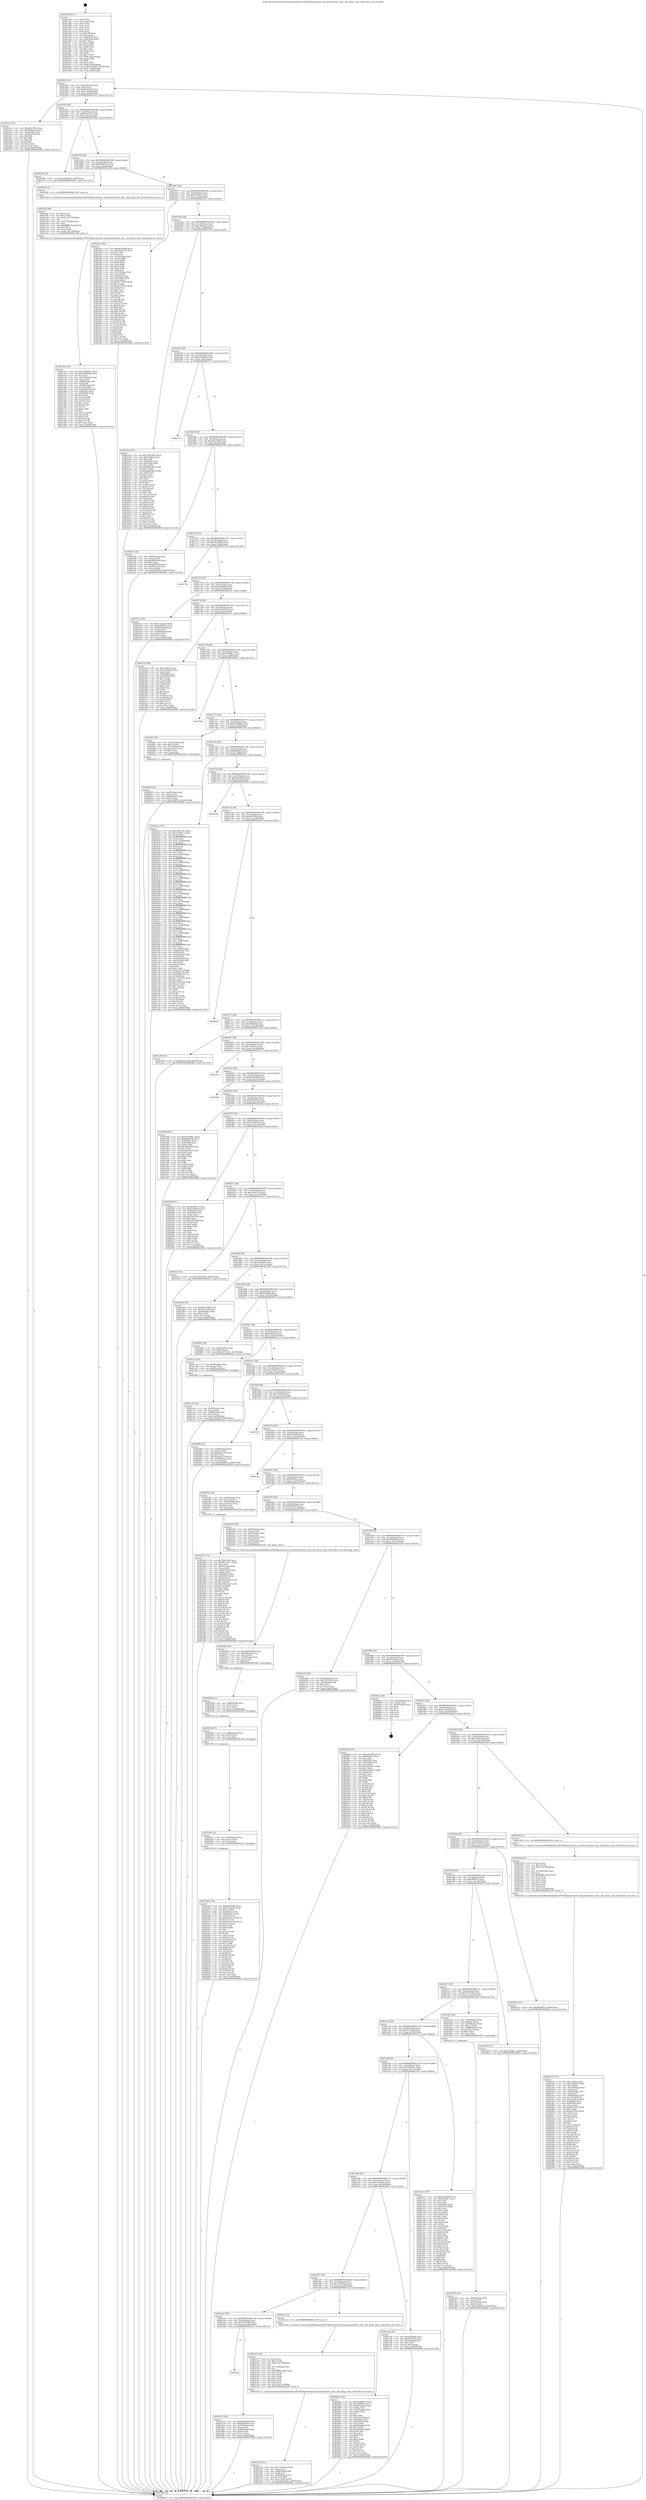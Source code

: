 digraph "0x4015d0" {
  label = "0x4015d0 (/mnt/c/Users/mathe/Desktop/tcc/POCII/binaries/extr_linuxnetschedsch_sfb.c_sfb_dump_class_Final-ollvm.out::main(0))"
  labelloc = "t"
  node[shape=record]

  Entry [label="",width=0.3,height=0.3,shape=circle,fillcolor=black,style=filled]
  "0x40163f" [label="{
     0x40163f [32]\l
     | [instrs]\l
     &nbsp;&nbsp;0x40163f \<+6\>: mov -0xb0(%rbp),%eax\l
     &nbsp;&nbsp;0x401645 \<+2\>: mov %eax,%ecx\l
     &nbsp;&nbsp;0x401647 \<+6\>: sub $0x8232fab5,%ecx\l
     &nbsp;&nbsp;0x40164d \<+6\>: mov %eax,-0xc4(%rbp)\l
     &nbsp;&nbsp;0x401653 \<+6\>: mov %ecx,-0xc8(%rbp)\l
     &nbsp;&nbsp;0x401659 \<+6\>: je 0000000000401ae5 \<main+0x515\>\l
  }"]
  "0x401ae5" [label="{
     0x401ae5 [53]\l
     | [instrs]\l
     &nbsp;&nbsp;0x401ae5 \<+5\>: mov $0xc06e758c,%eax\l
     &nbsp;&nbsp;0x401aea \<+5\>: mov $0xbbb8d01f,%ecx\l
     &nbsp;&nbsp;0x401aef \<+6\>: mov -0xaa(%rbp),%dl\l
     &nbsp;&nbsp;0x401af5 \<+7\>: mov -0xa9(%rbp),%sil\l
     &nbsp;&nbsp;0x401afc \<+3\>: mov %dl,%dil\l
     &nbsp;&nbsp;0x401aff \<+3\>: and %sil,%dil\l
     &nbsp;&nbsp;0x401b02 \<+3\>: xor %sil,%dl\l
     &nbsp;&nbsp;0x401b05 \<+3\>: or %dl,%dil\l
     &nbsp;&nbsp;0x401b08 \<+4\>: test $0x1,%dil\l
     &nbsp;&nbsp;0x401b0c \<+3\>: cmovne %ecx,%eax\l
     &nbsp;&nbsp;0x401b0f \<+6\>: mov %eax,-0xb0(%rbp)\l
     &nbsp;&nbsp;0x401b15 \<+5\>: jmp 00000000004028b4 \<main+0x12e4\>\l
  }"]
  "0x40165f" [label="{
     0x40165f [28]\l
     | [instrs]\l
     &nbsp;&nbsp;0x40165f \<+5\>: jmp 0000000000401664 \<main+0x94\>\l
     &nbsp;&nbsp;0x401664 \<+6\>: mov -0xc4(%rbp),%eax\l
     &nbsp;&nbsp;0x40166a \<+5\>: sub $0x887a3a7c,%eax\l
     &nbsp;&nbsp;0x40166f \<+6\>: mov %eax,-0xcc(%rbp)\l
     &nbsp;&nbsp;0x401675 \<+6\>: je 000000000040230b \<main+0xd3b\>\l
  }"]
  "0x4028b4" [label="{
     0x4028b4 [5]\l
     | [instrs]\l
     &nbsp;&nbsp;0x4028b4 \<+5\>: jmp 000000000040163f \<main+0x6f\>\l
  }"]
  "0x4015d0" [label="{
     0x4015d0 [111]\l
     | [instrs]\l
     &nbsp;&nbsp;0x4015d0 \<+1\>: push %rbp\l
     &nbsp;&nbsp;0x4015d1 \<+3\>: mov %rsp,%rbp\l
     &nbsp;&nbsp;0x4015d4 \<+2\>: push %r15\l
     &nbsp;&nbsp;0x4015d6 \<+2\>: push %r14\l
     &nbsp;&nbsp;0x4015d8 \<+2\>: push %r13\l
     &nbsp;&nbsp;0x4015da \<+2\>: push %r12\l
     &nbsp;&nbsp;0x4015dc \<+1\>: push %rbx\l
     &nbsp;&nbsp;0x4015dd \<+7\>: sub $0x188,%rsp\l
     &nbsp;&nbsp;0x4015e4 \<+2\>: xor %eax,%eax\l
     &nbsp;&nbsp;0x4015e6 \<+7\>: mov 0x40505c,%ecx\l
     &nbsp;&nbsp;0x4015ed \<+7\>: mov 0x405060,%edx\l
     &nbsp;&nbsp;0x4015f4 \<+3\>: sub $0x1,%eax\l
     &nbsp;&nbsp;0x4015f7 \<+3\>: mov %ecx,%r8d\l
     &nbsp;&nbsp;0x4015fa \<+3\>: add %eax,%r8d\l
     &nbsp;&nbsp;0x4015fd \<+4\>: imul %r8d,%ecx\l
     &nbsp;&nbsp;0x401601 \<+3\>: and $0x1,%ecx\l
     &nbsp;&nbsp;0x401604 \<+3\>: cmp $0x0,%ecx\l
     &nbsp;&nbsp;0x401607 \<+4\>: sete %r9b\l
     &nbsp;&nbsp;0x40160b \<+4\>: and $0x1,%r9b\l
     &nbsp;&nbsp;0x40160f \<+7\>: mov %r9b,-0xaa(%rbp)\l
     &nbsp;&nbsp;0x401616 \<+3\>: cmp $0xa,%edx\l
     &nbsp;&nbsp;0x401619 \<+4\>: setl %r9b\l
     &nbsp;&nbsp;0x40161d \<+4\>: and $0x1,%r9b\l
     &nbsp;&nbsp;0x401621 \<+7\>: mov %r9b,-0xa9(%rbp)\l
     &nbsp;&nbsp;0x401628 \<+10\>: movl $0x8232fab5,-0xb0(%rbp)\l
     &nbsp;&nbsp;0x401632 \<+6\>: mov %edi,-0xb4(%rbp)\l
     &nbsp;&nbsp;0x401638 \<+7\>: mov %rsi,-0xc0(%rbp)\l
  }"]
  Exit [label="",width=0.3,height=0.3,shape=circle,fillcolor=black,style=filled,peripheries=2]
  "0x40230b" [label="{
     0x40230b [15]\l
     | [instrs]\l
     &nbsp;&nbsp;0x40230b \<+10\>: movl $0xa926f95a,-0xb0(%rbp)\l
     &nbsp;&nbsp;0x402315 \<+5\>: jmp 00000000004028b4 \<main+0x12e4\>\l
  }"]
  "0x40167b" [label="{
     0x40167b [28]\l
     | [instrs]\l
     &nbsp;&nbsp;0x40167b \<+5\>: jmp 0000000000401680 \<main+0xb0\>\l
     &nbsp;&nbsp;0x401680 \<+6\>: mov -0xc4(%rbp),%eax\l
     &nbsp;&nbsp;0x401686 \<+5\>: sub $0x896d472b,%eax\l
     &nbsp;&nbsp;0x40168b \<+6\>: mov %eax,-0xd0(%rbp)\l
     &nbsp;&nbsp;0x401691 \<+6\>: je 0000000000401df5 \<main+0x825\>\l
  }"]
  "0x4025b9" [label="{
     0x4025b9 [154]\l
     | [instrs]\l
     &nbsp;&nbsp;0x4025b9 \<+5\>: mov $0xbd4c66d4,%eax\l
     &nbsp;&nbsp;0x4025be \<+5\>: mov $0x255a23dc,%esi\l
     &nbsp;&nbsp;0x4025c3 \<+3\>: mov $0x1,%r8b\l
     &nbsp;&nbsp;0x4025c6 \<+8\>: mov 0x40505c,%r9d\l
     &nbsp;&nbsp;0x4025ce \<+8\>: mov 0x405060,%r10d\l
     &nbsp;&nbsp;0x4025d6 \<+3\>: mov %r9d,%r11d\l
     &nbsp;&nbsp;0x4025d9 \<+7\>: add $0xb4e16c18,%r11d\l
     &nbsp;&nbsp;0x4025e0 \<+4\>: sub $0x1,%r11d\l
     &nbsp;&nbsp;0x4025e4 \<+7\>: sub $0xb4e16c18,%r11d\l
     &nbsp;&nbsp;0x4025eb \<+4\>: imul %r11d,%r9d\l
     &nbsp;&nbsp;0x4025ef \<+4\>: and $0x1,%r9d\l
     &nbsp;&nbsp;0x4025f3 \<+4\>: cmp $0x0,%r9d\l
     &nbsp;&nbsp;0x4025f7 \<+3\>: sete %bl\l
     &nbsp;&nbsp;0x4025fa \<+4\>: cmp $0xa,%r10d\l
     &nbsp;&nbsp;0x4025fe \<+4\>: setl %r14b\l
     &nbsp;&nbsp;0x402602 \<+3\>: mov %bl,%r15b\l
     &nbsp;&nbsp;0x402605 \<+4\>: xor $0xff,%r15b\l
     &nbsp;&nbsp;0x402609 \<+3\>: mov %r14b,%r12b\l
     &nbsp;&nbsp;0x40260c \<+4\>: xor $0xff,%r12b\l
     &nbsp;&nbsp;0x402610 \<+4\>: xor $0x1,%r8b\l
     &nbsp;&nbsp;0x402614 \<+3\>: mov %r15b,%r13b\l
     &nbsp;&nbsp;0x402617 \<+4\>: and $0xff,%r13b\l
     &nbsp;&nbsp;0x40261b \<+3\>: and %r8b,%bl\l
     &nbsp;&nbsp;0x40261e \<+3\>: mov %r12b,%cl\l
     &nbsp;&nbsp;0x402621 \<+3\>: and $0xff,%cl\l
     &nbsp;&nbsp;0x402624 \<+3\>: and %r8b,%r14b\l
     &nbsp;&nbsp;0x402627 \<+3\>: or %bl,%r13b\l
     &nbsp;&nbsp;0x40262a \<+3\>: or %r14b,%cl\l
     &nbsp;&nbsp;0x40262d \<+3\>: xor %cl,%r13b\l
     &nbsp;&nbsp;0x402630 \<+3\>: or %r12b,%r15b\l
     &nbsp;&nbsp;0x402633 \<+4\>: xor $0xff,%r15b\l
     &nbsp;&nbsp;0x402637 \<+4\>: or $0x1,%r8b\l
     &nbsp;&nbsp;0x40263b \<+3\>: and %r8b,%r15b\l
     &nbsp;&nbsp;0x40263e \<+3\>: or %r15b,%r13b\l
     &nbsp;&nbsp;0x402641 \<+4\>: test $0x1,%r13b\l
     &nbsp;&nbsp;0x402645 \<+3\>: cmovne %esi,%eax\l
     &nbsp;&nbsp;0x402648 \<+6\>: mov %eax,-0xb0(%rbp)\l
     &nbsp;&nbsp;0x40264e \<+5\>: jmp 00000000004028b4 \<main+0x12e4\>\l
  }"]
  "0x401df5" [label="{
     0x401df5 [5]\l
     | [instrs]\l
     &nbsp;&nbsp;0x401df5 \<+5\>: call 0000000000401160 \<next_i\>\l
     | [calls]\l
     &nbsp;&nbsp;0x401160 \{1\} (/mnt/c/Users/mathe/Desktop/tcc/POCII/binaries/extr_linuxnetschedsch_sfb.c_sfb_dump_class_Final-ollvm.out::next_i)\l
  }"]
  "0x401697" [label="{
     0x401697 [28]\l
     | [instrs]\l
     &nbsp;&nbsp;0x401697 \<+5\>: jmp 000000000040169c \<main+0xcc\>\l
     &nbsp;&nbsp;0x40169c \<+6\>: mov -0xc4(%rbp),%eax\l
     &nbsp;&nbsp;0x4016a2 \<+5\>: sub $0x9c3ddfc7,%eax\l
     &nbsp;&nbsp;0x4016a7 \<+6\>: mov %eax,-0xd4(%rbp)\l
     &nbsp;&nbsp;0x4016ad \<+6\>: je 0000000000401f2e \<main+0x95e\>\l
  }"]
  "0x4025aa" [label="{
     0x4025aa [15]\l
     | [instrs]\l
     &nbsp;&nbsp;0x4025aa \<+4\>: mov -0x50(%rbp),%rcx\l
     &nbsp;&nbsp;0x4025ae \<+3\>: mov (%rcx),%rcx\l
     &nbsp;&nbsp;0x4025b1 \<+3\>: mov %rcx,%rdi\l
     &nbsp;&nbsp;0x4025b4 \<+5\>: call 0000000000401030 \<free@plt\>\l
     | [calls]\l
     &nbsp;&nbsp;0x401030 \{1\} (unknown)\l
  }"]
  "0x401f2e" [label="{
     0x401f2e [181]\l
     | [instrs]\l
     &nbsp;&nbsp;0x401f2e \<+5\>: mov $0xa8a34909,%eax\l
     &nbsp;&nbsp;0x401f33 \<+5\>: mov $0xe9aa7c03,%ecx\l
     &nbsp;&nbsp;0x401f38 \<+2\>: mov $0x1,%dl\l
     &nbsp;&nbsp;0x401f3a \<+2\>: xor %esi,%esi\l
     &nbsp;&nbsp;0x401f3c \<+4\>: mov -0x78(%rbp),%rdi\l
     &nbsp;&nbsp;0x401f40 \<+3\>: mov (%rdi),%r8d\l
     &nbsp;&nbsp;0x401f43 \<+3\>: mov %esi,%r9d\l
     &nbsp;&nbsp;0x401f46 \<+3\>: sub %r8d,%r9d\l
     &nbsp;&nbsp;0x401f49 \<+3\>: mov %esi,%r8d\l
     &nbsp;&nbsp;0x401f4c \<+4\>: sub $0x1,%r8d\l
     &nbsp;&nbsp;0x401f50 \<+3\>: add %r8d,%r9d\l
     &nbsp;&nbsp;0x401f53 \<+3\>: sub %r9d,%esi\l
     &nbsp;&nbsp;0x401f56 \<+4\>: mov -0x78(%rbp),%rdi\l
     &nbsp;&nbsp;0x401f5a \<+2\>: mov %esi,(%rdi)\l
     &nbsp;&nbsp;0x401f5c \<+7\>: mov 0x40505c,%esi\l
     &nbsp;&nbsp;0x401f63 \<+8\>: mov 0x405060,%r8d\l
     &nbsp;&nbsp;0x401f6b \<+3\>: mov %esi,%r9d\l
     &nbsp;&nbsp;0x401f6e \<+7\>: add $0x65772054,%r9d\l
     &nbsp;&nbsp;0x401f75 \<+4\>: sub $0x1,%r9d\l
     &nbsp;&nbsp;0x401f79 \<+7\>: sub $0x65772054,%r9d\l
     &nbsp;&nbsp;0x401f80 \<+4\>: imul %r9d,%esi\l
     &nbsp;&nbsp;0x401f84 \<+3\>: and $0x1,%esi\l
     &nbsp;&nbsp;0x401f87 \<+3\>: cmp $0x0,%esi\l
     &nbsp;&nbsp;0x401f8a \<+4\>: sete %r10b\l
     &nbsp;&nbsp;0x401f8e \<+4\>: cmp $0xa,%r8d\l
     &nbsp;&nbsp;0x401f92 \<+4\>: setl %r11b\l
     &nbsp;&nbsp;0x401f96 \<+3\>: mov %r10b,%bl\l
     &nbsp;&nbsp;0x401f99 \<+3\>: xor $0xff,%bl\l
     &nbsp;&nbsp;0x401f9c \<+3\>: mov %r11b,%r14b\l
     &nbsp;&nbsp;0x401f9f \<+4\>: xor $0xff,%r14b\l
     &nbsp;&nbsp;0x401fa3 \<+3\>: xor $0x0,%dl\l
     &nbsp;&nbsp;0x401fa6 \<+3\>: mov %bl,%r15b\l
     &nbsp;&nbsp;0x401fa9 \<+4\>: and $0x0,%r15b\l
     &nbsp;&nbsp;0x401fad \<+3\>: and %dl,%r10b\l
     &nbsp;&nbsp;0x401fb0 \<+3\>: mov %r14b,%r12b\l
     &nbsp;&nbsp;0x401fb3 \<+4\>: and $0x0,%r12b\l
     &nbsp;&nbsp;0x401fb7 \<+3\>: and %dl,%r11b\l
     &nbsp;&nbsp;0x401fba \<+3\>: or %r10b,%r15b\l
     &nbsp;&nbsp;0x401fbd \<+3\>: or %r11b,%r12b\l
     &nbsp;&nbsp;0x401fc0 \<+3\>: xor %r12b,%r15b\l
     &nbsp;&nbsp;0x401fc3 \<+3\>: or %r14b,%bl\l
     &nbsp;&nbsp;0x401fc6 \<+3\>: xor $0xff,%bl\l
     &nbsp;&nbsp;0x401fc9 \<+3\>: or $0x0,%dl\l
     &nbsp;&nbsp;0x401fcc \<+2\>: and %dl,%bl\l
     &nbsp;&nbsp;0x401fce \<+3\>: or %bl,%r15b\l
     &nbsp;&nbsp;0x401fd1 \<+4\>: test $0x1,%r15b\l
     &nbsp;&nbsp;0x401fd5 \<+3\>: cmovne %ecx,%eax\l
     &nbsp;&nbsp;0x401fd8 \<+6\>: mov %eax,-0xb0(%rbp)\l
     &nbsp;&nbsp;0x401fde \<+5\>: jmp 00000000004028b4 \<main+0x12e4\>\l
  }"]
  "0x4016b3" [label="{
     0x4016b3 [28]\l
     | [instrs]\l
     &nbsp;&nbsp;0x4016b3 \<+5\>: jmp 00000000004016b8 \<main+0xe8\>\l
     &nbsp;&nbsp;0x4016b8 \<+6\>: mov -0xc4(%rbp),%eax\l
     &nbsp;&nbsp;0x4016be \<+5\>: sub $0xa3bd2a2e,%eax\l
     &nbsp;&nbsp;0x4016c3 \<+6\>: mov %eax,-0xd8(%rbp)\l
     &nbsp;&nbsp;0x4016c9 \<+6\>: je 00000000004021af \<main+0xbdf\>\l
  }"]
  "0x40259b" [label="{
     0x40259b [15]\l
     | [instrs]\l
     &nbsp;&nbsp;0x40259b \<+4\>: mov -0x68(%rbp),%rcx\l
     &nbsp;&nbsp;0x40259f \<+3\>: mov (%rcx),%rcx\l
     &nbsp;&nbsp;0x4025a2 \<+3\>: mov %rcx,%rdi\l
     &nbsp;&nbsp;0x4025a5 \<+5\>: call 0000000000401030 \<free@plt\>\l
     | [calls]\l
     &nbsp;&nbsp;0x401030 \{1\} (unknown)\l
  }"]
  "0x4021af" [label="{
     0x4021af [147]\l
     | [instrs]\l
     &nbsp;&nbsp;0x4021af \<+5\>: mov $0x7b61c402,%eax\l
     &nbsp;&nbsp;0x4021b4 \<+5\>: mov $0x92e98ca,%ecx\l
     &nbsp;&nbsp;0x4021b9 \<+2\>: mov $0x1,%dl\l
     &nbsp;&nbsp;0x4021bb \<+7\>: mov 0x40505c,%esi\l
     &nbsp;&nbsp;0x4021c2 \<+7\>: mov 0x405060,%edi\l
     &nbsp;&nbsp;0x4021c9 \<+3\>: mov %esi,%r8d\l
     &nbsp;&nbsp;0x4021cc \<+7\>: add $0xdb6b36cb,%r8d\l
     &nbsp;&nbsp;0x4021d3 \<+4\>: sub $0x1,%r8d\l
     &nbsp;&nbsp;0x4021d7 \<+7\>: sub $0xdb6b36cb,%r8d\l
     &nbsp;&nbsp;0x4021de \<+4\>: imul %r8d,%esi\l
     &nbsp;&nbsp;0x4021e2 \<+3\>: and $0x1,%esi\l
     &nbsp;&nbsp;0x4021e5 \<+3\>: cmp $0x0,%esi\l
     &nbsp;&nbsp;0x4021e8 \<+4\>: sete %r9b\l
     &nbsp;&nbsp;0x4021ec \<+3\>: cmp $0xa,%edi\l
     &nbsp;&nbsp;0x4021ef \<+4\>: setl %r10b\l
     &nbsp;&nbsp;0x4021f3 \<+3\>: mov %r9b,%r11b\l
     &nbsp;&nbsp;0x4021f6 \<+4\>: xor $0xff,%r11b\l
     &nbsp;&nbsp;0x4021fa \<+3\>: mov %r10b,%bl\l
     &nbsp;&nbsp;0x4021fd \<+3\>: xor $0xff,%bl\l
     &nbsp;&nbsp;0x402200 \<+3\>: xor $0x1,%dl\l
     &nbsp;&nbsp;0x402203 \<+3\>: mov %r11b,%r14b\l
     &nbsp;&nbsp;0x402206 \<+4\>: and $0xff,%r14b\l
     &nbsp;&nbsp;0x40220a \<+3\>: and %dl,%r9b\l
     &nbsp;&nbsp;0x40220d \<+3\>: mov %bl,%r15b\l
     &nbsp;&nbsp;0x402210 \<+4\>: and $0xff,%r15b\l
     &nbsp;&nbsp;0x402214 \<+3\>: and %dl,%r10b\l
     &nbsp;&nbsp;0x402217 \<+3\>: or %r9b,%r14b\l
     &nbsp;&nbsp;0x40221a \<+3\>: or %r10b,%r15b\l
     &nbsp;&nbsp;0x40221d \<+3\>: xor %r15b,%r14b\l
     &nbsp;&nbsp;0x402220 \<+3\>: or %bl,%r11b\l
     &nbsp;&nbsp;0x402223 \<+4\>: xor $0xff,%r11b\l
     &nbsp;&nbsp;0x402227 \<+3\>: or $0x1,%dl\l
     &nbsp;&nbsp;0x40222a \<+3\>: and %dl,%r11b\l
     &nbsp;&nbsp;0x40222d \<+3\>: or %r11b,%r14b\l
     &nbsp;&nbsp;0x402230 \<+4\>: test $0x1,%r14b\l
     &nbsp;&nbsp;0x402234 \<+3\>: cmovne %ecx,%eax\l
     &nbsp;&nbsp;0x402237 \<+6\>: mov %eax,-0xb0(%rbp)\l
     &nbsp;&nbsp;0x40223d \<+5\>: jmp 00000000004028b4 \<main+0x12e4\>\l
  }"]
  "0x4016cf" [label="{
     0x4016cf [28]\l
     | [instrs]\l
     &nbsp;&nbsp;0x4016cf \<+5\>: jmp 00000000004016d4 \<main+0x104\>\l
     &nbsp;&nbsp;0x4016d4 \<+6\>: mov -0xc4(%rbp),%eax\l
     &nbsp;&nbsp;0x4016da \<+5\>: sub $0xa4366433,%eax\l
     &nbsp;&nbsp;0x4016df \<+6\>: mov %eax,-0xdc(%rbp)\l
     &nbsp;&nbsp;0x4016e5 \<+6\>: je 000000000040277e \<main+0x11ae\>\l
  }"]
  "0x402586" [label="{
     0x402586 [21]\l
     | [instrs]\l
     &nbsp;&nbsp;0x402586 \<+4\>: mov -0x80(%rbp),%rcx\l
     &nbsp;&nbsp;0x40258a \<+3\>: mov (%rcx),%rcx\l
     &nbsp;&nbsp;0x40258d \<+3\>: mov %rcx,%rdi\l
     &nbsp;&nbsp;0x402590 \<+6\>: mov %eax,-0x188(%rbp)\l
     &nbsp;&nbsp;0x402596 \<+5\>: call 0000000000401030 \<free@plt\>\l
     | [calls]\l
     &nbsp;&nbsp;0x401030 \{1\} (unknown)\l
  }"]
  "0x40277e" [label="{
     0x40277e\l
  }", style=dashed]
  "0x4016eb" [label="{
     0x4016eb [28]\l
     | [instrs]\l
     &nbsp;&nbsp;0x4016eb \<+5\>: jmp 00000000004016f0 \<main+0x120\>\l
     &nbsp;&nbsp;0x4016f0 \<+6\>: mov -0xc4(%rbp),%eax\l
     &nbsp;&nbsp;0x4016f6 \<+5\>: sub $0xa5b33d8a,%eax\l
     &nbsp;&nbsp;0x4016fb \<+6\>: mov %eax,-0xe0(%rbp)\l
     &nbsp;&nbsp;0x401701 \<+6\>: je 0000000000402185 \<main+0xbb5\>\l
  }"]
  "0x402569" [label="{
     0x402569 [29]\l
     | [instrs]\l
     &nbsp;&nbsp;0x402569 \<+10\>: movabs $0x4030b6,%rdi\l
     &nbsp;&nbsp;0x402573 \<+4\>: mov -0x40(%rbp),%rcx\l
     &nbsp;&nbsp;0x402577 \<+2\>: mov %eax,(%rcx)\l
     &nbsp;&nbsp;0x402579 \<+4\>: mov -0x40(%rbp),%rcx\l
     &nbsp;&nbsp;0x40257d \<+2\>: mov (%rcx),%esi\l
     &nbsp;&nbsp;0x40257f \<+2\>: mov $0x0,%al\l
     &nbsp;&nbsp;0x402581 \<+5\>: call 0000000000401040 \<printf@plt\>\l
     | [calls]\l
     &nbsp;&nbsp;0x401040 \{1\} (unknown)\l
  }"]
  "0x402185" [label="{
     0x402185 [42]\l
     | [instrs]\l
     &nbsp;&nbsp;0x402185 \<+4\>: mov -0x60(%rbp),%rax\l
     &nbsp;&nbsp;0x402189 \<+2\>: mov (%rax),%ecx\l
     &nbsp;&nbsp;0x40218b \<+6\>: add $0x903625b9,%ecx\l
     &nbsp;&nbsp;0x402191 \<+3\>: add $0x1,%ecx\l
     &nbsp;&nbsp;0x402194 \<+6\>: sub $0x903625b9,%ecx\l
     &nbsp;&nbsp;0x40219a \<+4\>: mov -0x60(%rbp),%rax\l
     &nbsp;&nbsp;0x40219e \<+2\>: mov %ecx,(%rax)\l
     &nbsp;&nbsp;0x4021a0 \<+10\>: movl $0xe52687c4,-0xb0(%rbp)\l
     &nbsp;&nbsp;0x4021aa \<+5\>: jmp 00000000004028b4 \<main+0x12e4\>\l
  }"]
  "0x401707" [label="{
     0x401707 [28]\l
     | [instrs]\l
     &nbsp;&nbsp;0x401707 \<+5\>: jmp 000000000040170c \<main+0x13c\>\l
     &nbsp;&nbsp;0x40170c \<+6\>: mov -0xc4(%rbp),%eax\l
     &nbsp;&nbsp;0x401712 \<+5\>: sub $0xa8a34909,%eax\l
     &nbsp;&nbsp;0x401717 \<+6\>: mov %eax,-0xe4(%rbp)\l
     &nbsp;&nbsp;0x40171d \<+6\>: je 0000000000402754 \<main+0x1184\>\l
  }"]
  "0x4023cd" [label="{
     0x4023cd [172]\l
     | [instrs]\l
     &nbsp;&nbsp;0x4023cd \<+5\>: mov $0x7c0f6ca,%ecx\l
     &nbsp;&nbsp;0x4023d2 \<+5\>: mov $0x29fdf7f1,%edx\l
     &nbsp;&nbsp;0x4023d7 \<+3\>: mov $0x1,%r8b\l
     &nbsp;&nbsp;0x4023da \<+6\>: mov -0x184(%rbp),%esi\l
     &nbsp;&nbsp;0x4023e0 \<+3\>: imul %eax,%esi\l
     &nbsp;&nbsp;0x4023e3 \<+4\>: mov -0x50(%rbp),%r9\l
     &nbsp;&nbsp;0x4023e7 \<+3\>: mov (%r9),%r9\l
     &nbsp;&nbsp;0x4023ea \<+4\>: mov -0x48(%rbp),%r10\l
     &nbsp;&nbsp;0x4023ee \<+3\>: movslq (%r10),%r10\l
     &nbsp;&nbsp;0x4023f1 \<+4\>: mov %esi,(%r9,%r10,4)\l
     &nbsp;&nbsp;0x4023f5 \<+7\>: mov 0x40505c,%eax\l
     &nbsp;&nbsp;0x4023fc \<+7\>: mov 0x405060,%esi\l
     &nbsp;&nbsp;0x402403 \<+2\>: mov %eax,%edi\l
     &nbsp;&nbsp;0x402405 \<+6\>: add $0xeaf155c2,%edi\l
     &nbsp;&nbsp;0x40240b \<+3\>: sub $0x1,%edi\l
     &nbsp;&nbsp;0x40240e \<+6\>: sub $0xeaf155c2,%edi\l
     &nbsp;&nbsp;0x402414 \<+3\>: imul %edi,%eax\l
     &nbsp;&nbsp;0x402417 \<+3\>: and $0x1,%eax\l
     &nbsp;&nbsp;0x40241a \<+3\>: cmp $0x0,%eax\l
     &nbsp;&nbsp;0x40241d \<+4\>: sete %r11b\l
     &nbsp;&nbsp;0x402421 \<+3\>: cmp $0xa,%esi\l
     &nbsp;&nbsp;0x402424 \<+3\>: setl %bl\l
     &nbsp;&nbsp;0x402427 \<+3\>: mov %r11b,%r14b\l
     &nbsp;&nbsp;0x40242a \<+4\>: xor $0xff,%r14b\l
     &nbsp;&nbsp;0x40242e \<+3\>: mov %bl,%r15b\l
     &nbsp;&nbsp;0x402431 \<+4\>: xor $0xff,%r15b\l
     &nbsp;&nbsp;0x402435 \<+4\>: xor $0x1,%r8b\l
     &nbsp;&nbsp;0x402439 \<+3\>: mov %r14b,%r12b\l
     &nbsp;&nbsp;0x40243c \<+4\>: and $0xff,%r12b\l
     &nbsp;&nbsp;0x402440 \<+3\>: and %r8b,%r11b\l
     &nbsp;&nbsp;0x402443 \<+3\>: mov %r15b,%r13b\l
     &nbsp;&nbsp;0x402446 \<+4\>: and $0xff,%r13b\l
     &nbsp;&nbsp;0x40244a \<+3\>: and %r8b,%bl\l
     &nbsp;&nbsp;0x40244d \<+3\>: or %r11b,%r12b\l
     &nbsp;&nbsp;0x402450 \<+3\>: or %bl,%r13b\l
     &nbsp;&nbsp;0x402453 \<+3\>: xor %r13b,%r12b\l
     &nbsp;&nbsp;0x402456 \<+3\>: or %r15b,%r14b\l
     &nbsp;&nbsp;0x402459 \<+4\>: xor $0xff,%r14b\l
     &nbsp;&nbsp;0x40245d \<+4\>: or $0x1,%r8b\l
     &nbsp;&nbsp;0x402461 \<+3\>: and %r8b,%r14b\l
     &nbsp;&nbsp;0x402464 \<+3\>: or %r14b,%r12b\l
     &nbsp;&nbsp;0x402467 \<+4\>: test $0x1,%r12b\l
     &nbsp;&nbsp;0x40246b \<+3\>: cmovne %edx,%ecx\l
     &nbsp;&nbsp;0x40246e \<+6\>: mov %ecx,-0xb0(%rbp)\l
     &nbsp;&nbsp;0x402474 \<+5\>: jmp 00000000004028b4 \<main+0x12e4\>\l
  }"]
  "0x402754" [label="{
     0x402754\l
  }", style=dashed]
  "0x401723" [label="{
     0x401723 [28]\l
     | [instrs]\l
     &nbsp;&nbsp;0x401723 \<+5\>: jmp 0000000000401728 \<main+0x158\>\l
     &nbsp;&nbsp;0x401728 \<+6\>: mov -0xc4(%rbp),%eax\l
     &nbsp;&nbsp;0x40172e \<+5\>: sub $0xa926f95a,%eax\l
     &nbsp;&nbsp;0x401733 \<+6\>: mov %eax,-0xe8(%rbp)\l
     &nbsp;&nbsp;0x401739 \<+6\>: je 000000000040231a \<main+0xd4a\>\l
  }"]
  "0x402399" [label="{
     0x402399 [52]\l
     | [instrs]\l
     &nbsp;&nbsp;0x402399 \<+2\>: xor %ecx,%ecx\l
     &nbsp;&nbsp;0x40239b \<+5\>: mov $0x2,%edx\l
     &nbsp;&nbsp;0x4023a0 \<+6\>: mov %edx,-0x180(%rbp)\l
     &nbsp;&nbsp;0x4023a6 \<+1\>: cltd\l
     &nbsp;&nbsp;0x4023a7 \<+6\>: mov -0x180(%rbp),%esi\l
     &nbsp;&nbsp;0x4023ad \<+2\>: idiv %esi\l
     &nbsp;&nbsp;0x4023af \<+6\>: imul $0xfffffffe,%edx,%edx\l
     &nbsp;&nbsp;0x4023b5 \<+2\>: mov %ecx,%edi\l
     &nbsp;&nbsp;0x4023b7 \<+2\>: sub %edx,%edi\l
     &nbsp;&nbsp;0x4023b9 \<+2\>: mov %ecx,%edx\l
     &nbsp;&nbsp;0x4023bb \<+3\>: sub $0x1,%edx\l
     &nbsp;&nbsp;0x4023be \<+2\>: add %edx,%edi\l
     &nbsp;&nbsp;0x4023c0 \<+2\>: sub %edi,%ecx\l
     &nbsp;&nbsp;0x4023c2 \<+6\>: mov %ecx,-0x184(%rbp)\l
     &nbsp;&nbsp;0x4023c8 \<+5\>: call 0000000000401160 \<next_i\>\l
     | [calls]\l
     &nbsp;&nbsp;0x401160 \{1\} (/mnt/c/Users/mathe/Desktop/tcc/POCII/binaries/extr_linuxnetschedsch_sfb.c_sfb_dump_class_Final-ollvm.out::next_i)\l
  }"]
  "0x40231a" [label="{
     0x40231a [36]\l
     | [instrs]\l
     &nbsp;&nbsp;0x40231a \<+5\>: mov $0x1c3ab23d,%eax\l
     &nbsp;&nbsp;0x40231f \<+5\>: mov $0xb184283a,%ecx\l
     &nbsp;&nbsp;0x402324 \<+4\>: mov -0x48(%rbp),%rdx\l
     &nbsp;&nbsp;0x402328 \<+2\>: mov (%rdx),%esi\l
     &nbsp;&nbsp;0x40232a \<+4\>: mov -0x58(%rbp),%rdx\l
     &nbsp;&nbsp;0x40232e \<+2\>: cmp (%rdx),%esi\l
     &nbsp;&nbsp;0x402330 \<+3\>: cmovl %ecx,%eax\l
     &nbsp;&nbsp;0x402333 \<+6\>: mov %eax,-0xb0(%rbp)\l
     &nbsp;&nbsp;0x402339 \<+5\>: jmp 00000000004028b4 \<main+0x12e4\>\l
  }"]
  "0x40173f" [label="{
     0x40173f [28]\l
     | [instrs]\l
     &nbsp;&nbsp;0x40173f \<+5\>: jmp 0000000000401744 \<main+0x174\>\l
     &nbsp;&nbsp;0x401744 \<+6\>: mov -0xc4(%rbp),%eax\l
     &nbsp;&nbsp;0x40174a \<+5\>: sub $0xb184283a,%eax\l
     &nbsp;&nbsp;0x40174f \<+6\>: mov %eax,-0xec(%rbp)\l
     &nbsp;&nbsp;0x401755 \<+6\>: je 000000000040233e \<main+0xd6e\>\l
  }"]
  "0x40225f" [label="{
     0x40225f [172]\l
     | [instrs]\l
     &nbsp;&nbsp;0x40225f \<+5\>: mov $0x7b61c402,%ecx\l
     &nbsp;&nbsp;0x402264 \<+5\>: mov $0x887a3a7c,%edx\l
     &nbsp;&nbsp;0x402269 \<+3\>: mov $0x1,%sil\l
     &nbsp;&nbsp;0x40226c \<+4\>: mov -0x50(%rbp),%rdi\l
     &nbsp;&nbsp;0x402270 \<+3\>: mov %rax,(%rdi)\l
     &nbsp;&nbsp;0x402273 \<+4\>: mov -0x48(%rbp),%rax\l
     &nbsp;&nbsp;0x402277 \<+6\>: movl $0x0,(%rax)\l
     &nbsp;&nbsp;0x40227d \<+8\>: mov 0x40505c,%r8d\l
     &nbsp;&nbsp;0x402285 \<+8\>: mov 0x405060,%r9d\l
     &nbsp;&nbsp;0x40228d \<+3\>: mov %r8d,%r10d\l
     &nbsp;&nbsp;0x402290 \<+7\>: add $0x1f9362a4,%r10d\l
     &nbsp;&nbsp;0x402297 \<+4\>: sub $0x1,%r10d\l
     &nbsp;&nbsp;0x40229b \<+7\>: sub $0x1f9362a4,%r10d\l
     &nbsp;&nbsp;0x4022a2 \<+4\>: imul %r10d,%r8d\l
     &nbsp;&nbsp;0x4022a6 \<+4\>: and $0x1,%r8d\l
     &nbsp;&nbsp;0x4022aa \<+4\>: cmp $0x0,%r8d\l
     &nbsp;&nbsp;0x4022ae \<+4\>: sete %r11b\l
     &nbsp;&nbsp;0x4022b2 \<+4\>: cmp $0xa,%r9d\l
     &nbsp;&nbsp;0x4022b6 \<+3\>: setl %bl\l
     &nbsp;&nbsp;0x4022b9 \<+3\>: mov %r11b,%r14b\l
     &nbsp;&nbsp;0x4022bc \<+4\>: xor $0xff,%r14b\l
     &nbsp;&nbsp;0x4022c0 \<+3\>: mov %bl,%r15b\l
     &nbsp;&nbsp;0x4022c3 \<+4\>: xor $0xff,%r15b\l
     &nbsp;&nbsp;0x4022c7 \<+4\>: xor $0x0,%sil\l
     &nbsp;&nbsp;0x4022cb \<+3\>: mov %r14b,%r12b\l
     &nbsp;&nbsp;0x4022ce \<+4\>: and $0x0,%r12b\l
     &nbsp;&nbsp;0x4022d2 \<+3\>: and %sil,%r11b\l
     &nbsp;&nbsp;0x4022d5 \<+3\>: mov %r15b,%r13b\l
     &nbsp;&nbsp;0x4022d8 \<+4\>: and $0x0,%r13b\l
     &nbsp;&nbsp;0x4022dc \<+3\>: and %sil,%bl\l
     &nbsp;&nbsp;0x4022df \<+3\>: or %r11b,%r12b\l
     &nbsp;&nbsp;0x4022e2 \<+3\>: or %bl,%r13b\l
     &nbsp;&nbsp;0x4022e5 \<+3\>: xor %r13b,%r12b\l
     &nbsp;&nbsp;0x4022e8 \<+3\>: or %r15b,%r14b\l
     &nbsp;&nbsp;0x4022eb \<+4\>: xor $0xff,%r14b\l
     &nbsp;&nbsp;0x4022ef \<+4\>: or $0x0,%sil\l
     &nbsp;&nbsp;0x4022f3 \<+3\>: and %sil,%r14b\l
     &nbsp;&nbsp;0x4022f6 \<+3\>: or %r14b,%r12b\l
     &nbsp;&nbsp;0x4022f9 \<+4\>: test $0x1,%r12b\l
     &nbsp;&nbsp;0x4022fd \<+3\>: cmovne %edx,%ecx\l
     &nbsp;&nbsp;0x402300 \<+6\>: mov %ecx,-0xb0(%rbp)\l
     &nbsp;&nbsp;0x402306 \<+5\>: jmp 00000000004028b4 \<main+0x12e4\>\l
  }"]
  "0x40233e" [label="{
     0x40233e [86]\l
     | [instrs]\l
     &nbsp;&nbsp;0x40233e \<+5\>: mov $0x7c0f6ca,%eax\l
     &nbsp;&nbsp;0x402343 \<+5\>: mov $0x1d65fe26,%ecx\l
     &nbsp;&nbsp;0x402348 \<+2\>: xor %edx,%edx\l
     &nbsp;&nbsp;0x40234a \<+7\>: mov 0x40505c,%esi\l
     &nbsp;&nbsp;0x402351 \<+7\>: mov 0x405060,%edi\l
     &nbsp;&nbsp;0x402358 \<+3\>: sub $0x1,%edx\l
     &nbsp;&nbsp;0x40235b \<+3\>: mov %esi,%r8d\l
     &nbsp;&nbsp;0x40235e \<+3\>: add %edx,%r8d\l
     &nbsp;&nbsp;0x402361 \<+4\>: imul %r8d,%esi\l
     &nbsp;&nbsp;0x402365 \<+3\>: and $0x1,%esi\l
     &nbsp;&nbsp;0x402368 \<+3\>: cmp $0x0,%esi\l
     &nbsp;&nbsp;0x40236b \<+4\>: sete %r9b\l
     &nbsp;&nbsp;0x40236f \<+3\>: cmp $0xa,%edi\l
     &nbsp;&nbsp;0x402372 \<+4\>: setl %r10b\l
     &nbsp;&nbsp;0x402376 \<+3\>: mov %r9b,%r11b\l
     &nbsp;&nbsp;0x402379 \<+3\>: and %r10b,%r11b\l
     &nbsp;&nbsp;0x40237c \<+3\>: xor %r10b,%r9b\l
     &nbsp;&nbsp;0x40237f \<+3\>: or %r9b,%r11b\l
     &nbsp;&nbsp;0x402382 \<+4\>: test $0x1,%r11b\l
     &nbsp;&nbsp;0x402386 \<+3\>: cmovne %ecx,%eax\l
     &nbsp;&nbsp;0x402389 \<+6\>: mov %eax,-0xb0(%rbp)\l
     &nbsp;&nbsp;0x40238f \<+5\>: jmp 00000000004028b4 \<main+0x12e4\>\l
  }"]
  "0x40175b" [label="{
     0x40175b [28]\l
     | [instrs]\l
     &nbsp;&nbsp;0x40175b \<+5\>: jmp 0000000000401760 \<main+0x190\>\l
     &nbsp;&nbsp;0x401760 \<+6\>: mov -0xc4(%rbp),%eax\l
     &nbsp;&nbsp;0x401766 \<+5\>: sub $0xb78508c1,%eax\l
     &nbsp;&nbsp;0x40176b \<+6\>: mov %eax,-0xf0(%rbp)\l
     &nbsp;&nbsp;0x401771 \<+6\>: je 00000000004026fe \<main+0x112e\>\l
  }"]
  "0x40215b" [label="{
     0x40215b [42]\l
     | [instrs]\l
     &nbsp;&nbsp;0x40215b \<+6\>: mov -0x17c(%rbp),%ecx\l
     &nbsp;&nbsp;0x402161 \<+3\>: imul %eax,%ecx\l
     &nbsp;&nbsp;0x402164 \<+4\>: mov -0x68(%rbp),%r8\l
     &nbsp;&nbsp;0x402168 \<+3\>: mov (%r8),%r8\l
     &nbsp;&nbsp;0x40216b \<+4\>: mov -0x60(%rbp),%r9\l
     &nbsp;&nbsp;0x40216f \<+3\>: movslq (%r9),%r9\l
     &nbsp;&nbsp;0x402172 \<+4\>: mov %ecx,(%r8,%r9,4)\l
     &nbsp;&nbsp;0x402176 \<+10\>: movl $0xa5b33d8a,-0xb0(%rbp)\l
     &nbsp;&nbsp;0x402180 \<+5\>: jmp 00000000004028b4 \<main+0x12e4\>\l
  }"]
  "0x4026fe" [label="{
     0x4026fe\l
  }", style=dashed]
  "0x401777" [label="{
     0x401777 [28]\l
     | [instrs]\l
     &nbsp;&nbsp;0x401777 \<+5\>: jmp 000000000040177c \<main+0x1ac\>\l
     &nbsp;&nbsp;0x40177c \<+6\>: mov -0xc4(%rbp),%eax\l
     &nbsp;&nbsp;0x401782 \<+5\>: sub $0xb8ce8849,%eax\l
     &nbsp;&nbsp;0x401787 \<+6\>: mov %eax,-0xf4(%rbp)\l
     &nbsp;&nbsp;0x40178d \<+6\>: je 0000000000401ff2 \<main+0xa22\>\l
  }"]
  "0x402127" [label="{
     0x402127 [52]\l
     | [instrs]\l
     &nbsp;&nbsp;0x402127 \<+2\>: xor %ecx,%ecx\l
     &nbsp;&nbsp;0x402129 \<+5\>: mov $0x2,%edx\l
     &nbsp;&nbsp;0x40212e \<+6\>: mov %edx,-0x178(%rbp)\l
     &nbsp;&nbsp;0x402134 \<+1\>: cltd\l
     &nbsp;&nbsp;0x402135 \<+6\>: mov -0x178(%rbp),%esi\l
     &nbsp;&nbsp;0x40213b \<+2\>: idiv %esi\l
     &nbsp;&nbsp;0x40213d \<+6\>: imul $0xfffffffe,%edx,%edx\l
     &nbsp;&nbsp;0x402143 \<+2\>: mov %ecx,%edi\l
     &nbsp;&nbsp;0x402145 \<+2\>: sub %edx,%edi\l
     &nbsp;&nbsp;0x402147 \<+2\>: mov %ecx,%edx\l
     &nbsp;&nbsp;0x402149 \<+3\>: sub $0x1,%edx\l
     &nbsp;&nbsp;0x40214c \<+2\>: add %edx,%edi\l
     &nbsp;&nbsp;0x40214e \<+2\>: sub %edi,%ecx\l
     &nbsp;&nbsp;0x402150 \<+6\>: mov %ecx,-0x17c(%rbp)\l
     &nbsp;&nbsp;0x402156 \<+5\>: call 0000000000401160 \<next_i\>\l
     | [calls]\l
     &nbsp;&nbsp;0x401160 \{1\} (/mnt/c/Users/mathe/Desktop/tcc/POCII/binaries/extr_linuxnetschedsch_sfb.c_sfb_dump_class_Final-ollvm.out::next_i)\l
  }"]
  "0x401ff2" [label="{
     0x401ff2 [29]\l
     | [instrs]\l
     &nbsp;&nbsp;0x401ff2 \<+4\>: mov -0x70(%rbp),%rax\l
     &nbsp;&nbsp;0x401ff6 \<+6\>: movl $0x1,(%rax)\l
     &nbsp;&nbsp;0x401ffc \<+4\>: mov -0x70(%rbp),%rax\l
     &nbsp;&nbsp;0x402000 \<+3\>: movslq (%rax),%rax\l
     &nbsp;&nbsp;0x402003 \<+4\>: shl $0x2,%rax\l
     &nbsp;&nbsp;0x402007 \<+3\>: mov %rax,%rdi\l
     &nbsp;&nbsp;0x40200a \<+5\>: call 0000000000401050 \<malloc@plt\>\l
     | [calls]\l
     &nbsp;&nbsp;0x401050 \{1\} (unknown)\l
  }"]
  "0x401793" [label="{
     0x401793 [28]\l
     | [instrs]\l
     &nbsp;&nbsp;0x401793 \<+5\>: jmp 0000000000401798 \<main+0x1c8\>\l
     &nbsp;&nbsp;0x401798 \<+6\>: mov -0xc4(%rbp),%eax\l
     &nbsp;&nbsp;0x40179e \<+5\>: sub $0xbbb8d01f,%eax\l
     &nbsp;&nbsp;0x4017a3 \<+6\>: mov %eax,-0xf8(%rbp)\l
     &nbsp;&nbsp;0x4017a9 \<+6\>: je 0000000000401b1a \<main+0x54a\>\l
  }"]
  "0x40200f" [label="{
     0x40200f [32]\l
     | [instrs]\l
     &nbsp;&nbsp;0x40200f \<+4\>: mov -0x68(%rbp),%rdi\l
     &nbsp;&nbsp;0x402013 \<+3\>: mov %rax,(%rdi)\l
     &nbsp;&nbsp;0x402016 \<+4\>: mov -0x60(%rbp),%rax\l
     &nbsp;&nbsp;0x40201a \<+6\>: movl $0x0,(%rax)\l
     &nbsp;&nbsp;0x402020 \<+10\>: movl $0xe52687c4,-0xb0(%rbp)\l
     &nbsp;&nbsp;0x40202a \<+5\>: jmp 00000000004028b4 \<main+0x12e4\>\l
  }"]
  "0x401b1a" [label="{
     0x401b1a [372]\l
     | [instrs]\l
     &nbsp;&nbsp;0x401b1a \<+5\>: mov $0xc06e758c,%eax\l
     &nbsp;&nbsp;0x401b1f \<+5\>: mov $0x52a8023e,%ecx\l
     &nbsp;&nbsp;0x401b24 \<+3\>: mov %rsp,%rdx\l
     &nbsp;&nbsp;0x401b27 \<+4\>: add $0xfffffffffffffff0,%rdx\l
     &nbsp;&nbsp;0x401b2b \<+3\>: mov %rdx,%rsp\l
     &nbsp;&nbsp;0x401b2e \<+7\>: mov %rdx,-0xa8(%rbp)\l
     &nbsp;&nbsp;0x401b35 \<+3\>: mov %rsp,%rdx\l
     &nbsp;&nbsp;0x401b38 \<+4\>: add $0xfffffffffffffff0,%rdx\l
     &nbsp;&nbsp;0x401b3c \<+3\>: mov %rdx,%rsp\l
     &nbsp;&nbsp;0x401b3f \<+3\>: mov %rsp,%rsi\l
     &nbsp;&nbsp;0x401b42 \<+4\>: add $0xfffffffffffffff0,%rsi\l
     &nbsp;&nbsp;0x401b46 \<+3\>: mov %rsi,%rsp\l
     &nbsp;&nbsp;0x401b49 \<+7\>: mov %rsi,-0xa0(%rbp)\l
     &nbsp;&nbsp;0x401b50 \<+3\>: mov %rsp,%rsi\l
     &nbsp;&nbsp;0x401b53 \<+4\>: add $0xfffffffffffffff0,%rsi\l
     &nbsp;&nbsp;0x401b57 \<+3\>: mov %rsi,%rsp\l
     &nbsp;&nbsp;0x401b5a \<+7\>: mov %rsi,-0x98(%rbp)\l
     &nbsp;&nbsp;0x401b61 \<+3\>: mov %rsp,%rsi\l
     &nbsp;&nbsp;0x401b64 \<+4\>: add $0xfffffffffffffff0,%rsi\l
     &nbsp;&nbsp;0x401b68 \<+3\>: mov %rsi,%rsp\l
     &nbsp;&nbsp;0x401b6b \<+7\>: mov %rsi,-0x90(%rbp)\l
     &nbsp;&nbsp;0x401b72 \<+3\>: mov %rsp,%rsi\l
     &nbsp;&nbsp;0x401b75 \<+4\>: add $0xfffffffffffffff0,%rsi\l
     &nbsp;&nbsp;0x401b79 \<+3\>: mov %rsi,%rsp\l
     &nbsp;&nbsp;0x401b7c \<+7\>: mov %rsi,-0x88(%rbp)\l
     &nbsp;&nbsp;0x401b83 \<+3\>: mov %rsp,%rsi\l
     &nbsp;&nbsp;0x401b86 \<+4\>: add $0xfffffffffffffff0,%rsi\l
     &nbsp;&nbsp;0x401b8a \<+3\>: mov %rsi,%rsp\l
     &nbsp;&nbsp;0x401b8d \<+4\>: mov %rsi,-0x80(%rbp)\l
     &nbsp;&nbsp;0x401b91 \<+3\>: mov %rsp,%rsi\l
     &nbsp;&nbsp;0x401b94 \<+4\>: add $0xfffffffffffffff0,%rsi\l
     &nbsp;&nbsp;0x401b98 \<+3\>: mov %rsi,%rsp\l
     &nbsp;&nbsp;0x401b9b \<+4\>: mov %rsi,-0x78(%rbp)\l
     &nbsp;&nbsp;0x401b9f \<+3\>: mov %rsp,%rsi\l
     &nbsp;&nbsp;0x401ba2 \<+4\>: add $0xfffffffffffffff0,%rsi\l
     &nbsp;&nbsp;0x401ba6 \<+3\>: mov %rsi,%rsp\l
     &nbsp;&nbsp;0x401ba9 \<+4\>: mov %rsi,-0x70(%rbp)\l
     &nbsp;&nbsp;0x401bad \<+3\>: mov %rsp,%rsi\l
     &nbsp;&nbsp;0x401bb0 \<+4\>: add $0xfffffffffffffff0,%rsi\l
     &nbsp;&nbsp;0x401bb4 \<+3\>: mov %rsi,%rsp\l
     &nbsp;&nbsp;0x401bb7 \<+4\>: mov %rsi,-0x68(%rbp)\l
     &nbsp;&nbsp;0x401bbb \<+3\>: mov %rsp,%rsi\l
     &nbsp;&nbsp;0x401bbe \<+4\>: add $0xfffffffffffffff0,%rsi\l
     &nbsp;&nbsp;0x401bc2 \<+3\>: mov %rsi,%rsp\l
     &nbsp;&nbsp;0x401bc5 \<+4\>: mov %rsi,-0x60(%rbp)\l
     &nbsp;&nbsp;0x401bc9 \<+3\>: mov %rsp,%rsi\l
     &nbsp;&nbsp;0x401bcc \<+4\>: add $0xfffffffffffffff0,%rsi\l
     &nbsp;&nbsp;0x401bd0 \<+3\>: mov %rsi,%rsp\l
     &nbsp;&nbsp;0x401bd3 \<+4\>: mov %rsi,-0x58(%rbp)\l
     &nbsp;&nbsp;0x401bd7 \<+3\>: mov %rsp,%rsi\l
     &nbsp;&nbsp;0x401bda \<+4\>: add $0xfffffffffffffff0,%rsi\l
     &nbsp;&nbsp;0x401bde \<+3\>: mov %rsi,%rsp\l
     &nbsp;&nbsp;0x401be1 \<+4\>: mov %rsi,-0x50(%rbp)\l
     &nbsp;&nbsp;0x401be5 \<+3\>: mov %rsp,%rsi\l
     &nbsp;&nbsp;0x401be8 \<+4\>: add $0xfffffffffffffff0,%rsi\l
     &nbsp;&nbsp;0x401bec \<+3\>: mov %rsi,%rsp\l
     &nbsp;&nbsp;0x401bef \<+4\>: mov %rsi,-0x48(%rbp)\l
     &nbsp;&nbsp;0x401bf3 \<+3\>: mov %rsp,%rsi\l
     &nbsp;&nbsp;0x401bf6 \<+4\>: add $0xfffffffffffffff0,%rsi\l
     &nbsp;&nbsp;0x401bfa \<+3\>: mov %rsi,%rsp\l
     &nbsp;&nbsp;0x401bfd \<+4\>: mov %rsi,-0x40(%rbp)\l
     &nbsp;&nbsp;0x401c01 \<+7\>: mov -0xa8(%rbp),%rsi\l
     &nbsp;&nbsp;0x401c08 \<+6\>: movl $0x0,(%rsi)\l
     &nbsp;&nbsp;0x401c0e \<+6\>: mov -0xb4(%rbp),%edi\l
     &nbsp;&nbsp;0x401c14 \<+2\>: mov %edi,(%rdx)\l
     &nbsp;&nbsp;0x401c16 \<+7\>: mov -0xa0(%rbp),%rsi\l
     &nbsp;&nbsp;0x401c1d \<+7\>: mov -0xc0(%rbp),%r8\l
     &nbsp;&nbsp;0x401c24 \<+3\>: mov %r8,(%rsi)\l
     &nbsp;&nbsp;0x401c27 \<+3\>: cmpl $0x2,(%rdx)\l
     &nbsp;&nbsp;0x401c2a \<+4\>: setne %r9b\l
     &nbsp;&nbsp;0x401c2e \<+4\>: and $0x1,%r9b\l
     &nbsp;&nbsp;0x401c32 \<+4\>: mov %r9b,-0x31(%rbp)\l
     &nbsp;&nbsp;0x401c36 \<+8\>: mov 0x40505c,%r10d\l
     &nbsp;&nbsp;0x401c3e \<+8\>: mov 0x405060,%r11d\l
     &nbsp;&nbsp;0x401c46 \<+3\>: mov %r10d,%ebx\l
     &nbsp;&nbsp;0x401c49 \<+6\>: add $0x739572ba,%ebx\l
     &nbsp;&nbsp;0x401c4f \<+3\>: sub $0x1,%ebx\l
     &nbsp;&nbsp;0x401c52 \<+6\>: sub $0x739572ba,%ebx\l
     &nbsp;&nbsp;0x401c58 \<+4\>: imul %ebx,%r10d\l
     &nbsp;&nbsp;0x401c5c \<+4\>: and $0x1,%r10d\l
     &nbsp;&nbsp;0x401c60 \<+4\>: cmp $0x0,%r10d\l
     &nbsp;&nbsp;0x401c64 \<+4\>: sete %r9b\l
     &nbsp;&nbsp;0x401c68 \<+4\>: cmp $0xa,%r11d\l
     &nbsp;&nbsp;0x401c6c \<+4\>: setl %r14b\l
     &nbsp;&nbsp;0x401c70 \<+3\>: mov %r9b,%r15b\l
     &nbsp;&nbsp;0x401c73 \<+3\>: and %r14b,%r15b\l
     &nbsp;&nbsp;0x401c76 \<+3\>: xor %r14b,%r9b\l
     &nbsp;&nbsp;0x401c79 \<+3\>: or %r9b,%r15b\l
     &nbsp;&nbsp;0x401c7c \<+4\>: test $0x1,%r15b\l
     &nbsp;&nbsp;0x401c80 \<+3\>: cmovne %ecx,%eax\l
     &nbsp;&nbsp;0x401c83 \<+6\>: mov %eax,-0xb0(%rbp)\l
     &nbsp;&nbsp;0x401c89 \<+5\>: jmp 00000000004028b4 \<main+0x12e4\>\l
  }"]
  "0x4017af" [label="{
     0x4017af [28]\l
     | [instrs]\l
     &nbsp;&nbsp;0x4017af \<+5\>: jmp 00000000004017b4 \<main+0x1e4\>\l
     &nbsp;&nbsp;0x4017b4 \<+6\>: mov -0xc4(%rbp),%eax\l
     &nbsp;&nbsp;0x4017ba \<+5\>: sub $0xbd4c66d4,%eax\l
     &nbsp;&nbsp;0x4017bf \<+6\>: mov %eax,-0xfc(%rbp)\l
     &nbsp;&nbsp;0x4017c5 \<+6\>: je 0000000000402836 \<main+0x1266\>\l
  }"]
  "0x401e26" [label="{
     0x401e26 [112]\l
     | [instrs]\l
     &nbsp;&nbsp;0x401e26 \<+5\>: mov $0xb78508c1,%ecx\l
     &nbsp;&nbsp;0x401e2b \<+5\>: mov $0xc9d69c6b,%edx\l
     &nbsp;&nbsp;0x401e30 \<+2\>: xor %esi,%esi\l
     &nbsp;&nbsp;0x401e32 \<+6\>: mov -0x174(%rbp),%edi\l
     &nbsp;&nbsp;0x401e38 \<+3\>: imul %eax,%edi\l
     &nbsp;&nbsp;0x401e3b \<+4\>: mov -0x80(%rbp),%r8\l
     &nbsp;&nbsp;0x401e3f \<+3\>: mov (%r8),%r8\l
     &nbsp;&nbsp;0x401e42 \<+4\>: mov -0x78(%rbp),%r9\l
     &nbsp;&nbsp;0x401e46 \<+3\>: movslq (%r9),%r9\l
     &nbsp;&nbsp;0x401e49 \<+4\>: mov %edi,(%r8,%r9,4)\l
     &nbsp;&nbsp;0x401e4d \<+7\>: mov 0x40505c,%eax\l
     &nbsp;&nbsp;0x401e54 \<+7\>: mov 0x405060,%edi\l
     &nbsp;&nbsp;0x401e5b \<+3\>: sub $0x1,%esi\l
     &nbsp;&nbsp;0x401e5e \<+3\>: mov %eax,%r10d\l
     &nbsp;&nbsp;0x401e61 \<+3\>: add %esi,%r10d\l
     &nbsp;&nbsp;0x401e64 \<+4\>: imul %r10d,%eax\l
     &nbsp;&nbsp;0x401e68 \<+3\>: and $0x1,%eax\l
     &nbsp;&nbsp;0x401e6b \<+3\>: cmp $0x0,%eax\l
     &nbsp;&nbsp;0x401e6e \<+4\>: sete %r11b\l
     &nbsp;&nbsp;0x401e72 \<+3\>: cmp $0xa,%edi\l
     &nbsp;&nbsp;0x401e75 \<+3\>: setl %bl\l
     &nbsp;&nbsp;0x401e78 \<+3\>: mov %r11b,%r14b\l
     &nbsp;&nbsp;0x401e7b \<+3\>: and %bl,%r14b\l
     &nbsp;&nbsp;0x401e7e \<+3\>: xor %bl,%r11b\l
     &nbsp;&nbsp;0x401e81 \<+3\>: or %r11b,%r14b\l
     &nbsp;&nbsp;0x401e84 \<+4\>: test $0x1,%r14b\l
     &nbsp;&nbsp;0x401e88 \<+3\>: cmovne %edx,%ecx\l
     &nbsp;&nbsp;0x401e8b \<+6\>: mov %ecx,-0xb0(%rbp)\l
     &nbsp;&nbsp;0x401e91 \<+5\>: jmp 00000000004028b4 \<main+0x12e4\>\l
  }"]
  "0x401dfa" [label="{
     0x401dfa [44]\l
     | [instrs]\l
     &nbsp;&nbsp;0x401dfa \<+2\>: xor %ecx,%ecx\l
     &nbsp;&nbsp;0x401dfc \<+5\>: mov $0x2,%edx\l
     &nbsp;&nbsp;0x401e01 \<+6\>: mov %edx,-0x170(%rbp)\l
     &nbsp;&nbsp;0x401e07 \<+1\>: cltd\l
     &nbsp;&nbsp;0x401e08 \<+6\>: mov -0x170(%rbp),%esi\l
     &nbsp;&nbsp;0x401e0e \<+2\>: idiv %esi\l
     &nbsp;&nbsp;0x401e10 \<+6\>: imul $0xfffffffe,%edx,%edx\l
     &nbsp;&nbsp;0x401e16 \<+3\>: sub $0x1,%ecx\l
     &nbsp;&nbsp;0x401e19 \<+2\>: sub %ecx,%edx\l
     &nbsp;&nbsp;0x401e1b \<+6\>: mov %edx,-0x174(%rbp)\l
     &nbsp;&nbsp;0x401e21 \<+5\>: call 0000000000401160 \<next_i\>\l
     | [calls]\l
     &nbsp;&nbsp;0x401160 \{1\} (/mnt/c/Users/mathe/Desktop/tcc/POCII/binaries/extr_linuxnetschedsch_sfb.c_sfb_dump_class_Final-ollvm.out::next_i)\l
  }"]
  "0x402836" [label="{
     0x402836\l
  }", style=dashed]
  "0x4017cb" [label="{
     0x4017cb [28]\l
     | [instrs]\l
     &nbsp;&nbsp;0x4017cb \<+5\>: jmp 00000000004017d0 \<main+0x200\>\l
     &nbsp;&nbsp;0x4017d0 \<+6\>: mov -0xc4(%rbp),%eax\l
     &nbsp;&nbsp;0x4017d6 \<+5\>: sub $0xc06e758c,%eax\l
     &nbsp;&nbsp;0x4017db \<+6\>: mov %eax,-0x100(%rbp)\l
     &nbsp;&nbsp;0x4017e1 \<+6\>: je 00000000004026b9 \<main+0x10e9\>\l
  }"]
  "0x401abf" [label="{
     0x401abf\l
  }", style=dashed]
  "0x4026b9" [label="{
     0x4026b9\l
  }", style=dashed]
  "0x4017e7" [label="{
     0x4017e7 [28]\l
     | [instrs]\l
     &nbsp;&nbsp;0x4017e7 \<+5\>: jmp 00000000004017ec \<main+0x21c\>\l
     &nbsp;&nbsp;0x4017ec \<+6\>: mov -0xc4(%rbp),%eax\l
     &nbsp;&nbsp;0x4017f2 \<+5\>: sub $0xc9d69c6b,%eax\l
     &nbsp;&nbsp;0x4017f7 \<+6\>: mov %eax,-0x104(%rbp)\l
     &nbsp;&nbsp;0x4017fd \<+6\>: je 0000000000401e96 \<main+0x8c6\>\l
  }"]
  "0x401d73" [label="{
     0x401d73 [39]\l
     | [instrs]\l
     &nbsp;&nbsp;0x401d73 \<+5\>: mov $0xb8ce8849,%eax\l
     &nbsp;&nbsp;0x401d78 \<+5\>: mov $0xdf0b5803,%ecx\l
     &nbsp;&nbsp;0x401d7d \<+4\>: mov -0x78(%rbp),%rdx\l
     &nbsp;&nbsp;0x401d81 \<+2\>: mov (%rdx),%esi\l
     &nbsp;&nbsp;0x401d83 \<+7\>: mov -0x88(%rbp),%rdx\l
     &nbsp;&nbsp;0x401d8a \<+2\>: cmp (%rdx),%esi\l
     &nbsp;&nbsp;0x401d8c \<+3\>: cmovl %ecx,%eax\l
     &nbsp;&nbsp;0x401d8f \<+6\>: mov %eax,-0xb0(%rbp)\l
     &nbsp;&nbsp;0x401d95 \<+5\>: jmp 00000000004028b4 \<main+0x12e4\>\l
  }"]
  "0x401e96" [label="{
     0x401e96 [15]\l
     | [instrs]\l
     &nbsp;&nbsp;0x401e96 \<+10\>: movl $0x45d1cf28,-0xb0(%rbp)\l
     &nbsp;&nbsp;0x401ea0 \<+5\>: jmp 00000000004028b4 \<main+0x12e4\>\l
  }"]
  "0x401803" [label="{
     0x401803 [28]\l
     | [instrs]\l
     &nbsp;&nbsp;0x401803 \<+5\>: jmp 0000000000401808 \<main+0x238\>\l
     &nbsp;&nbsp;0x401808 \<+6\>: mov -0xc4(%rbp),%eax\l
     &nbsp;&nbsp;0x40180e \<+5\>: sub $0xcaf43d1e,%eax\l
     &nbsp;&nbsp;0x401813 \<+6\>: mov %eax,-0x108(%rbp)\l
     &nbsp;&nbsp;0x401819 \<+6\>: je 0000000000402671 \<main+0x10a1\>\l
  }"]
  "0x401aa3" [label="{
     0x401aa3 [28]\l
     | [instrs]\l
     &nbsp;&nbsp;0x401aa3 \<+5\>: jmp 0000000000401aa8 \<main+0x4d8\>\l
     &nbsp;&nbsp;0x401aa8 \<+6\>: mov -0xc4(%rbp),%eax\l
     &nbsp;&nbsp;0x401aae \<+5\>: sub $0x76e9c048,%eax\l
     &nbsp;&nbsp;0x401ab3 \<+6\>: mov %eax,-0x168(%rbp)\l
     &nbsp;&nbsp;0x401ab9 \<+6\>: je 0000000000401d73 \<main+0x7a3\>\l
  }"]
  "0x402671" [label="{
     0x402671\l
  }", style=dashed]
  "0x40181f" [label="{
     0x40181f [28]\l
     | [instrs]\l
     &nbsp;&nbsp;0x40181f \<+5\>: jmp 0000000000401824 \<main+0x254\>\l
     &nbsp;&nbsp;0x401824 \<+6\>: mov -0xc4(%rbp),%eax\l
     &nbsp;&nbsp;0x40182a \<+5\>: sub $0xd4534396,%eax\l
     &nbsp;&nbsp;0x40182f \<+6\>: mov %eax,-0x10c(%rbp)\l
     &nbsp;&nbsp;0x401835 \<+6\>: je 0000000000402662 \<main+0x1092\>\l
  }"]
  "0x402122" [label="{
     0x402122 [5]\l
     | [instrs]\l
     &nbsp;&nbsp;0x402122 \<+5\>: call 0000000000401160 \<next_i\>\l
     | [calls]\l
     &nbsp;&nbsp;0x401160 \{1\} (/mnt/c/Users/mathe/Desktop/tcc/POCII/binaries/extr_linuxnetschedsch_sfb.c_sfb_dump_class_Final-ollvm.out::next_i)\l
  }"]
  "0x402662" [label="{
     0x402662\l
  }", style=dashed]
  "0x40183b" [label="{
     0x40183b [28]\l
     | [instrs]\l
     &nbsp;&nbsp;0x40183b \<+5\>: jmp 0000000000401840 \<main+0x270\>\l
     &nbsp;&nbsp;0x401840 \<+6\>: mov -0xc4(%rbp),%eax\l
     &nbsp;&nbsp;0x401846 \<+5\>: sub $0xdf0b5803,%eax\l
     &nbsp;&nbsp;0x40184b \<+6\>: mov %eax,-0x110(%rbp)\l
     &nbsp;&nbsp;0x401851 \<+6\>: je 0000000000401d9a \<main+0x7ca\>\l
  }"]
  "0x401a87" [label="{
     0x401a87 [28]\l
     | [instrs]\l
     &nbsp;&nbsp;0x401a87 \<+5\>: jmp 0000000000401a8c \<main+0x4bc\>\l
     &nbsp;&nbsp;0x401a8c \<+6\>: mov -0xc4(%rbp),%eax\l
     &nbsp;&nbsp;0x401a92 \<+5\>: sub $0x724701d2,%eax\l
     &nbsp;&nbsp;0x401a97 \<+6\>: mov %eax,-0x164(%rbp)\l
     &nbsp;&nbsp;0x401a9d \<+6\>: je 0000000000402122 \<main+0xb52\>\l
  }"]
  "0x401d9a" [label="{
     0x401d9a [91]\l
     | [instrs]\l
     &nbsp;&nbsp;0x401d9a \<+5\>: mov $0xb78508c1,%eax\l
     &nbsp;&nbsp;0x401d9f \<+5\>: mov $0x896d472b,%ecx\l
     &nbsp;&nbsp;0x401da4 \<+7\>: mov 0x40505c,%edx\l
     &nbsp;&nbsp;0x401dab \<+7\>: mov 0x405060,%esi\l
     &nbsp;&nbsp;0x401db2 \<+2\>: mov %edx,%edi\l
     &nbsp;&nbsp;0x401db4 \<+6\>: add $0xddfc93a5,%edi\l
     &nbsp;&nbsp;0x401dba \<+3\>: sub $0x1,%edi\l
     &nbsp;&nbsp;0x401dbd \<+6\>: sub $0xddfc93a5,%edi\l
     &nbsp;&nbsp;0x401dc3 \<+3\>: imul %edi,%edx\l
     &nbsp;&nbsp;0x401dc6 \<+3\>: and $0x1,%edx\l
     &nbsp;&nbsp;0x401dc9 \<+3\>: cmp $0x0,%edx\l
     &nbsp;&nbsp;0x401dcc \<+4\>: sete %r8b\l
     &nbsp;&nbsp;0x401dd0 \<+3\>: cmp $0xa,%esi\l
     &nbsp;&nbsp;0x401dd3 \<+4\>: setl %r9b\l
     &nbsp;&nbsp;0x401dd7 \<+3\>: mov %r8b,%r10b\l
     &nbsp;&nbsp;0x401dda \<+3\>: and %r9b,%r10b\l
     &nbsp;&nbsp;0x401ddd \<+3\>: xor %r9b,%r8b\l
     &nbsp;&nbsp;0x401de0 \<+3\>: or %r8b,%r10b\l
     &nbsp;&nbsp;0x401de3 \<+4\>: test $0x1,%r10b\l
     &nbsp;&nbsp;0x401de7 \<+3\>: cmovne %ecx,%eax\l
     &nbsp;&nbsp;0x401dea \<+6\>: mov %eax,-0xb0(%rbp)\l
     &nbsp;&nbsp;0x401df0 \<+5\>: jmp 00000000004028b4 \<main+0x12e4\>\l
  }"]
  "0x401857" [label="{
     0x401857 [28]\l
     | [instrs]\l
     &nbsp;&nbsp;0x401857 \<+5\>: jmp 000000000040185c \<main+0x28c\>\l
     &nbsp;&nbsp;0x40185c \<+6\>: mov -0xc4(%rbp),%eax\l
     &nbsp;&nbsp;0x401862 \<+5\>: sub $0xe52687c4,%eax\l
     &nbsp;&nbsp;0x401867 \<+6\>: mov %eax,-0x114(%rbp)\l
     &nbsp;&nbsp;0x40186d \<+6\>: je 000000000040202f \<main+0xa5f\>\l
  }"]
  "0x40208a" [label="{
     0x40208a [122]\l
     | [instrs]\l
     &nbsp;&nbsp;0x40208a \<+5\>: mov $0xa4366433,%eax\l
     &nbsp;&nbsp;0x40208f \<+5\>: mov $0x10938453,%ecx\l
     &nbsp;&nbsp;0x402094 \<+4\>: mov -0x60(%rbp),%rdx\l
     &nbsp;&nbsp;0x402098 \<+2\>: mov (%rdx),%esi\l
     &nbsp;&nbsp;0x40209a \<+4\>: mov -0x70(%rbp),%rdx\l
     &nbsp;&nbsp;0x40209e \<+2\>: cmp (%rdx),%esi\l
     &nbsp;&nbsp;0x4020a0 \<+4\>: setl %dil\l
     &nbsp;&nbsp;0x4020a4 \<+4\>: and $0x1,%dil\l
     &nbsp;&nbsp;0x4020a8 \<+4\>: mov %dil,-0x29(%rbp)\l
     &nbsp;&nbsp;0x4020ac \<+7\>: mov 0x40505c,%esi\l
     &nbsp;&nbsp;0x4020b3 \<+8\>: mov 0x405060,%r8d\l
     &nbsp;&nbsp;0x4020bb \<+3\>: mov %esi,%r9d\l
     &nbsp;&nbsp;0x4020be \<+7\>: sub $0x4fc8a8ef,%r9d\l
     &nbsp;&nbsp;0x4020c5 \<+4\>: sub $0x1,%r9d\l
     &nbsp;&nbsp;0x4020c9 \<+7\>: add $0x4fc8a8ef,%r9d\l
     &nbsp;&nbsp;0x4020d0 \<+4\>: imul %r9d,%esi\l
     &nbsp;&nbsp;0x4020d4 \<+3\>: and $0x1,%esi\l
     &nbsp;&nbsp;0x4020d7 \<+3\>: cmp $0x0,%esi\l
     &nbsp;&nbsp;0x4020da \<+4\>: sete %dil\l
     &nbsp;&nbsp;0x4020de \<+4\>: cmp $0xa,%r8d\l
     &nbsp;&nbsp;0x4020e2 \<+4\>: setl %r10b\l
     &nbsp;&nbsp;0x4020e6 \<+3\>: mov %dil,%r11b\l
     &nbsp;&nbsp;0x4020e9 \<+3\>: and %r10b,%r11b\l
     &nbsp;&nbsp;0x4020ec \<+3\>: xor %r10b,%dil\l
     &nbsp;&nbsp;0x4020ef \<+3\>: or %dil,%r11b\l
     &nbsp;&nbsp;0x4020f2 \<+4\>: test $0x1,%r11b\l
     &nbsp;&nbsp;0x4020f6 \<+3\>: cmovne %ecx,%eax\l
     &nbsp;&nbsp;0x4020f9 \<+6\>: mov %eax,-0xb0(%rbp)\l
     &nbsp;&nbsp;0x4020ff \<+5\>: jmp 00000000004028b4 \<main+0x12e4\>\l
  }"]
  "0x40202f" [label="{
     0x40202f [91]\l
     | [instrs]\l
     &nbsp;&nbsp;0x40202f \<+5\>: mov $0xa4366433,%eax\l
     &nbsp;&nbsp;0x402034 \<+5\>: mov $0x5338dcad,%ecx\l
     &nbsp;&nbsp;0x402039 \<+7\>: mov 0x40505c,%edx\l
     &nbsp;&nbsp;0x402040 \<+7\>: mov 0x405060,%esi\l
     &nbsp;&nbsp;0x402047 \<+2\>: mov %edx,%edi\l
     &nbsp;&nbsp;0x402049 \<+6\>: add $0x630fc5f0,%edi\l
     &nbsp;&nbsp;0x40204f \<+3\>: sub $0x1,%edi\l
     &nbsp;&nbsp;0x402052 \<+6\>: sub $0x630fc5f0,%edi\l
     &nbsp;&nbsp;0x402058 \<+3\>: imul %edi,%edx\l
     &nbsp;&nbsp;0x40205b \<+3\>: and $0x1,%edx\l
     &nbsp;&nbsp;0x40205e \<+3\>: cmp $0x0,%edx\l
     &nbsp;&nbsp;0x402061 \<+4\>: sete %r8b\l
     &nbsp;&nbsp;0x402065 \<+3\>: cmp $0xa,%esi\l
     &nbsp;&nbsp;0x402068 \<+4\>: setl %r9b\l
     &nbsp;&nbsp;0x40206c \<+3\>: mov %r8b,%r10b\l
     &nbsp;&nbsp;0x40206f \<+3\>: and %r9b,%r10b\l
     &nbsp;&nbsp;0x402072 \<+3\>: xor %r9b,%r8b\l
     &nbsp;&nbsp;0x402075 \<+3\>: or %r8b,%r10b\l
     &nbsp;&nbsp;0x402078 \<+4\>: test $0x1,%r10b\l
     &nbsp;&nbsp;0x40207c \<+3\>: cmovne %ecx,%eax\l
     &nbsp;&nbsp;0x40207f \<+6\>: mov %eax,-0xb0(%rbp)\l
     &nbsp;&nbsp;0x402085 \<+5\>: jmp 00000000004028b4 \<main+0x12e4\>\l
  }"]
  "0x401873" [label="{
     0x401873 [28]\l
     | [instrs]\l
     &nbsp;&nbsp;0x401873 \<+5\>: jmp 0000000000401878 \<main+0x2a8\>\l
     &nbsp;&nbsp;0x401878 \<+6\>: mov -0xc4(%rbp),%eax\l
     &nbsp;&nbsp;0x40187e \<+5\>: sub $0xe9aa7c03,%eax\l
     &nbsp;&nbsp;0x401883 \<+6\>: mov %eax,-0x118(%rbp)\l
     &nbsp;&nbsp;0x401889 \<+6\>: je 0000000000401fe3 \<main+0xa13\>\l
  }"]
  "0x401d53" [label="{
     0x401d53 [32]\l
     | [instrs]\l
     &nbsp;&nbsp;0x401d53 \<+4\>: mov -0x80(%rbp),%rdi\l
     &nbsp;&nbsp;0x401d57 \<+3\>: mov %rax,(%rdi)\l
     &nbsp;&nbsp;0x401d5a \<+4\>: mov -0x78(%rbp),%rax\l
     &nbsp;&nbsp;0x401d5e \<+6\>: movl $0x0,(%rax)\l
     &nbsp;&nbsp;0x401d64 \<+10\>: movl $0x76e9c048,-0xb0(%rbp)\l
     &nbsp;&nbsp;0x401d6e \<+5\>: jmp 00000000004028b4 \<main+0x12e4\>\l
  }"]
  "0x401fe3" [label="{
     0x401fe3 [15]\l
     | [instrs]\l
     &nbsp;&nbsp;0x401fe3 \<+10\>: movl $0x76e9c048,-0xb0(%rbp)\l
     &nbsp;&nbsp;0x401fed \<+5\>: jmp 00000000004028b4 \<main+0x12e4\>\l
  }"]
  "0x40188f" [label="{
     0x40188f [28]\l
     | [instrs]\l
     &nbsp;&nbsp;0x40188f \<+5\>: jmp 0000000000401894 \<main+0x2c4\>\l
     &nbsp;&nbsp;0x401894 \<+6\>: mov -0xc4(%rbp),%eax\l
     &nbsp;&nbsp;0x40189a \<+5\>: sub $0xec95def5,%eax\l
     &nbsp;&nbsp;0x40189f \<+6\>: mov %eax,-0x11c(%rbp)\l
     &nbsp;&nbsp;0x4018a5 \<+6\>: je 0000000000401d04 \<main+0x734\>\l
  }"]
  "0x401ce0" [label="{
     0x401ce0 [36]\l
     | [instrs]\l
     &nbsp;&nbsp;0x401ce0 \<+7\>: mov -0x98(%rbp),%rdi\l
     &nbsp;&nbsp;0x401ce7 \<+2\>: mov %eax,(%rdi)\l
     &nbsp;&nbsp;0x401ce9 \<+7\>: mov -0x98(%rbp),%rdi\l
     &nbsp;&nbsp;0x401cf0 \<+2\>: mov (%rdi),%eax\l
     &nbsp;&nbsp;0x401cf2 \<+3\>: mov %eax,-0x30(%rbp)\l
     &nbsp;&nbsp;0x401cf5 \<+10\>: movl $0xec95def5,-0xb0(%rbp)\l
     &nbsp;&nbsp;0x401cff \<+5\>: jmp 00000000004028b4 \<main+0x12e4\>\l
  }"]
  "0x401d04" [label="{
     0x401d04 [30]\l
     | [instrs]\l
     &nbsp;&nbsp;0x401d04 \<+5\>: mov $0xd4534396,%eax\l
     &nbsp;&nbsp;0x401d09 \<+5\>: mov $0x35a73a94,%ecx\l
     &nbsp;&nbsp;0x401d0e \<+3\>: mov -0x30(%rbp),%edx\l
     &nbsp;&nbsp;0x401d11 \<+3\>: cmp $0x0,%edx\l
     &nbsp;&nbsp;0x401d14 \<+3\>: cmove %ecx,%eax\l
     &nbsp;&nbsp;0x401d17 \<+6\>: mov %eax,-0xb0(%rbp)\l
     &nbsp;&nbsp;0x401d1d \<+5\>: jmp 00000000004028b4 \<main+0x12e4\>\l
  }"]
  "0x4018ab" [label="{
     0x4018ab [28]\l
     | [instrs]\l
     &nbsp;&nbsp;0x4018ab \<+5\>: jmp 00000000004018b0 \<main+0x2e0\>\l
     &nbsp;&nbsp;0x4018b0 \<+6\>: mov -0xc4(%rbp),%eax\l
     &nbsp;&nbsp;0x4018b6 \<+5\>: sub $0xf0bd8fde,%eax\l
     &nbsp;&nbsp;0x4018bb \<+6\>: mov %eax,-0x120(%rbp)\l
     &nbsp;&nbsp;0x4018c1 \<+6\>: je 0000000000402685 \<main+0x10b5\>\l
  }"]
  "0x401a6b" [label="{
     0x401a6b [28]\l
     | [instrs]\l
     &nbsp;&nbsp;0x401a6b \<+5\>: jmp 0000000000401a70 \<main+0x4a0\>\l
     &nbsp;&nbsp;0x401a70 \<+6\>: mov -0xc4(%rbp),%eax\l
     &nbsp;&nbsp;0x401a76 \<+5\>: sub $0x5338dcad,%eax\l
     &nbsp;&nbsp;0x401a7b \<+6\>: mov %eax,-0x160(%rbp)\l
     &nbsp;&nbsp;0x401a81 \<+6\>: je 000000000040208a \<main+0xaba\>\l
  }"]
  "0x402685" [label="{
     0x402685 [28]\l
     | [instrs]\l
     &nbsp;&nbsp;0x402685 \<+7\>: mov -0xa8(%rbp),%rax\l
     &nbsp;&nbsp;0x40268c \<+6\>: movl $0x0,(%rax)\l
     &nbsp;&nbsp;0x402692 \<+10\>: movl $0x167314d7,-0xb0(%rbp)\l
     &nbsp;&nbsp;0x40269c \<+5\>: jmp 00000000004028b4 \<main+0x12e4\>\l
  }"]
  "0x4018c7" [label="{
     0x4018c7 [28]\l
     | [instrs]\l
     &nbsp;&nbsp;0x4018c7 \<+5\>: jmp 00000000004018cc \<main+0x2fc\>\l
     &nbsp;&nbsp;0x4018cc \<+6\>: mov -0xc4(%rbp),%eax\l
     &nbsp;&nbsp;0x4018d2 \<+5\>: sub $0xfe5f4ed4,%eax\l
     &nbsp;&nbsp;0x4018d7 \<+6\>: mov %eax,-0x124(%rbp)\l
     &nbsp;&nbsp;0x4018dd \<+6\>: je 0000000000401ccd \<main+0x6fd\>\l
  }"]
  "0x401c8e" [label="{
     0x401c8e [30]\l
     | [instrs]\l
     &nbsp;&nbsp;0x401c8e \<+5\>: mov $0xfe5f4ed4,%eax\l
     &nbsp;&nbsp;0x401c93 \<+5\>: mov $0x8376db5,%ecx\l
     &nbsp;&nbsp;0x401c98 \<+3\>: mov -0x31(%rbp),%dl\l
     &nbsp;&nbsp;0x401c9b \<+3\>: test $0x1,%dl\l
     &nbsp;&nbsp;0x401c9e \<+3\>: cmovne %ecx,%eax\l
     &nbsp;&nbsp;0x401ca1 \<+6\>: mov %eax,-0xb0(%rbp)\l
     &nbsp;&nbsp;0x401ca7 \<+5\>: jmp 00000000004028b4 \<main+0x12e4\>\l
  }"]
  "0x401ccd" [label="{
     0x401ccd [19]\l
     | [instrs]\l
     &nbsp;&nbsp;0x401ccd \<+7\>: mov -0xa0(%rbp),%rax\l
     &nbsp;&nbsp;0x401cd4 \<+3\>: mov (%rax),%rax\l
     &nbsp;&nbsp;0x401cd7 \<+4\>: mov 0x8(%rax),%rdi\l
     &nbsp;&nbsp;0x401cdb \<+5\>: call 0000000000401060 \<atoi@plt\>\l
     | [calls]\l
     &nbsp;&nbsp;0x401060 \{1\} (unknown)\l
  }"]
  "0x4018e3" [label="{
     0x4018e3 [28]\l
     | [instrs]\l
     &nbsp;&nbsp;0x4018e3 \<+5\>: jmp 00000000004018e8 \<main+0x318\>\l
     &nbsp;&nbsp;0x4018e8 \<+6\>: mov -0xc4(%rbp),%eax\l
     &nbsp;&nbsp;0x4018ee \<+5\>: sub $0x3382fb1,%eax\l
     &nbsp;&nbsp;0x4018f3 \<+6\>: mov %eax,-0x128(%rbp)\l
     &nbsp;&nbsp;0x4018f9 \<+6\>: je 0000000000402488 \<main+0xeb8\>\l
  }"]
  "0x401a4f" [label="{
     0x401a4f [28]\l
     | [instrs]\l
     &nbsp;&nbsp;0x401a4f \<+5\>: jmp 0000000000401a54 \<main+0x484\>\l
     &nbsp;&nbsp;0x401a54 \<+6\>: mov -0xc4(%rbp),%eax\l
     &nbsp;&nbsp;0x401a5a \<+5\>: sub $0x52a8023e,%eax\l
     &nbsp;&nbsp;0x401a5f \<+6\>: mov %eax,-0x15c(%rbp)\l
     &nbsp;&nbsp;0x401a65 \<+6\>: je 0000000000401c8e \<main+0x6be\>\l
  }"]
  "0x402488" [label="{
     0x402488 [42]\l
     | [instrs]\l
     &nbsp;&nbsp;0x402488 \<+4\>: mov -0x48(%rbp),%rax\l
     &nbsp;&nbsp;0x40248c \<+2\>: mov (%rax),%ecx\l
     &nbsp;&nbsp;0x40248e \<+6\>: sub $0x6da2cc39,%ecx\l
     &nbsp;&nbsp;0x402494 \<+3\>: add $0x1,%ecx\l
     &nbsp;&nbsp;0x402497 \<+6\>: add $0x6da2cc39,%ecx\l
     &nbsp;&nbsp;0x40249d \<+4\>: mov -0x48(%rbp),%rax\l
     &nbsp;&nbsp;0x4024a1 \<+2\>: mov %ecx,(%rax)\l
     &nbsp;&nbsp;0x4024a3 \<+10\>: movl $0xa926f95a,-0xb0(%rbp)\l
     &nbsp;&nbsp;0x4024ad \<+5\>: jmp 00000000004028b4 \<main+0x12e4\>\l
  }"]
  "0x4018ff" [label="{
     0x4018ff [28]\l
     | [instrs]\l
     &nbsp;&nbsp;0x4018ff \<+5\>: jmp 0000000000401904 \<main+0x334\>\l
     &nbsp;&nbsp;0x401904 \<+6\>: mov -0xc4(%rbp),%eax\l
     &nbsp;&nbsp;0x40190a \<+5\>: sub $0x7c0f6ca,%eax\l
     &nbsp;&nbsp;0x40190f \<+6\>: mov %eax,-0x12c(%rbp)\l
     &nbsp;&nbsp;0x401915 \<+6\>: je 00000000004027e0 \<main+0x1210\>\l
  }"]
  "0x401ea5" [label="{
     0x401ea5 [137]\l
     | [instrs]\l
     &nbsp;&nbsp;0x401ea5 \<+5\>: mov $0xa8a34909,%eax\l
     &nbsp;&nbsp;0x401eaa \<+5\>: mov $0x9c3ddfc7,%ecx\l
     &nbsp;&nbsp;0x401eaf \<+2\>: mov $0x1,%dl\l
     &nbsp;&nbsp;0x401eb1 \<+2\>: xor %esi,%esi\l
     &nbsp;&nbsp;0x401eb3 \<+7\>: mov 0x40505c,%edi\l
     &nbsp;&nbsp;0x401eba \<+8\>: mov 0x405060,%r8d\l
     &nbsp;&nbsp;0x401ec2 \<+3\>: sub $0x1,%esi\l
     &nbsp;&nbsp;0x401ec5 \<+3\>: mov %edi,%r9d\l
     &nbsp;&nbsp;0x401ec8 \<+3\>: add %esi,%r9d\l
     &nbsp;&nbsp;0x401ecb \<+4\>: imul %r9d,%edi\l
     &nbsp;&nbsp;0x401ecf \<+3\>: and $0x1,%edi\l
     &nbsp;&nbsp;0x401ed2 \<+3\>: cmp $0x0,%edi\l
     &nbsp;&nbsp;0x401ed5 \<+4\>: sete %r10b\l
     &nbsp;&nbsp;0x401ed9 \<+4\>: cmp $0xa,%r8d\l
     &nbsp;&nbsp;0x401edd \<+4\>: setl %r11b\l
     &nbsp;&nbsp;0x401ee1 \<+3\>: mov %r10b,%bl\l
     &nbsp;&nbsp;0x401ee4 \<+3\>: xor $0xff,%bl\l
     &nbsp;&nbsp;0x401ee7 \<+3\>: mov %r11b,%r14b\l
     &nbsp;&nbsp;0x401eea \<+4\>: xor $0xff,%r14b\l
     &nbsp;&nbsp;0x401eee \<+3\>: xor $0x0,%dl\l
     &nbsp;&nbsp;0x401ef1 \<+3\>: mov %bl,%r15b\l
     &nbsp;&nbsp;0x401ef4 \<+4\>: and $0x0,%r15b\l
     &nbsp;&nbsp;0x401ef8 \<+3\>: and %dl,%r10b\l
     &nbsp;&nbsp;0x401efb \<+3\>: mov %r14b,%r12b\l
     &nbsp;&nbsp;0x401efe \<+4\>: and $0x0,%r12b\l
     &nbsp;&nbsp;0x401f02 \<+3\>: and %dl,%r11b\l
     &nbsp;&nbsp;0x401f05 \<+3\>: or %r10b,%r15b\l
     &nbsp;&nbsp;0x401f08 \<+3\>: or %r11b,%r12b\l
     &nbsp;&nbsp;0x401f0b \<+3\>: xor %r12b,%r15b\l
     &nbsp;&nbsp;0x401f0e \<+3\>: or %r14b,%bl\l
     &nbsp;&nbsp;0x401f11 \<+3\>: xor $0xff,%bl\l
     &nbsp;&nbsp;0x401f14 \<+3\>: or $0x0,%dl\l
     &nbsp;&nbsp;0x401f17 \<+2\>: and %dl,%bl\l
     &nbsp;&nbsp;0x401f19 \<+3\>: or %bl,%r15b\l
     &nbsp;&nbsp;0x401f1c \<+4\>: test $0x1,%r15b\l
     &nbsp;&nbsp;0x401f20 \<+3\>: cmovne %ecx,%eax\l
     &nbsp;&nbsp;0x401f23 \<+6\>: mov %eax,-0xb0(%rbp)\l
     &nbsp;&nbsp;0x401f29 \<+5\>: jmp 00000000004028b4 \<main+0x12e4\>\l
  }"]
  "0x4027e0" [label="{
     0x4027e0\l
  }", style=dashed]
  "0x40191b" [label="{
     0x40191b [28]\l
     | [instrs]\l
     &nbsp;&nbsp;0x40191b \<+5\>: jmp 0000000000401920 \<main+0x350\>\l
     &nbsp;&nbsp;0x401920 \<+6\>: mov -0xc4(%rbp),%eax\l
     &nbsp;&nbsp;0x401926 \<+5\>: sub $0x8376db5,%eax\l
     &nbsp;&nbsp;0x40192b \<+6\>: mov %eax,-0x130(%rbp)\l
     &nbsp;&nbsp;0x401931 \<+6\>: je 0000000000401cac \<main+0x6dc\>\l
  }"]
  "0x401a33" [label="{
     0x401a33 [28]\l
     | [instrs]\l
     &nbsp;&nbsp;0x401a33 \<+5\>: jmp 0000000000401a38 \<main+0x468\>\l
     &nbsp;&nbsp;0x401a38 \<+6\>: mov -0xc4(%rbp),%eax\l
     &nbsp;&nbsp;0x401a3e \<+5\>: sub $0x45d1cf28,%eax\l
     &nbsp;&nbsp;0x401a43 \<+6\>: mov %eax,-0x158(%rbp)\l
     &nbsp;&nbsp;0x401a49 \<+6\>: je 0000000000401ea5 \<main+0x8d5\>\l
  }"]
  "0x401cac" [label="{
     0x401cac\l
  }", style=dashed]
  "0x401937" [label="{
     0x401937 [28]\l
     | [instrs]\l
     &nbsp;&nbsp;0x401937 \<+5\>: jmp 000000000040193c \<main+0x36c\>\l
     &nbsp;&nbsp;0x40193c \<+6\>: mov -0xc4(%rbp),%eax\l
     &nbsp;&nbsp;0x401942 \<+5\>: sub $0x92e98ca,%eax\l
     &nbsp;&nbsp;0x401947 \<+6\>: mov %eax,-0x134(%rbp)\l
     &nbsp;&nbsp;0x40194d \<+6\>: je 0000000000402242 \<main+0xc72\>\l
  }"]
  "0x401d22" [label="{
     0x401d22 [49]\l
     | [instrs]\l
     &nbsp;&nbsp;0x401d22 \<+7\>: mov -0x90(%rbp),%rax\l
     &nbsp;&nbsp;0x401d29 \<+7\>: movq $0x64,(%rax)\l
     &nbsp;&nbsp;0x401d30 \<+7\>: mov -0x88(%rbp),%rax\l
     &nbsp;&nbsp;0x401d37 \<+6\>: movl $0x1,(%rax)\l
     &nbsp;&nbsp;0x401d3d \<+7\>: mov -0x88(%rbp),%rax\l
     &nbsp;&nbsp;0x401d44 \<+3\>: movslq (%rax),%rax\l
     &nbsp;&nbsp;0x401d47 \<+4\>: shl $0x2,%rax\l
     &nbsp;&nbsp;0x401d4b \<+3\>: mov %rax,%rdi\l
     &nbsp;&nbsp;0x401d4e \<+5\>: call 0000000000401050 \<malloc@plt\>\l
     | [calls]\l
     &nbsp;&nbsp;0x401050 \{1\} (unknown)\l
  }"]
  "0x402242" [label="{
     0x402242 [29]\l
     | [instrs]\l
     &nbsp;&nbsp;0x402242 \<+4\>: mov -0x58(%rbp),%rax\l
     &nbsp;&nbsp;0x402246 \<+6\>: movl $0x1,(%rax)\l
     &nbsp;&nbsp;0x40224c \<+4\>: mov -0x58(%rbp),%rax\l
     &nbsp;&nbsp;0x402250 \<+3\>: movslq (%rax),%rax\l
     &nbsp;&nbsp;0x402253 \<+4\>: shl $0x2,%rax\l
     &nbsp;&nbsp;0x402257 \<+3\>: mov %rax,%rdi\l
     &nbsp;&nbsp;0x40225a \<+5\>: call 0000000000401050 \<malloc@plt\>\l
     | [calls]\l
     &nbsp;&nbsp;0x401050 \{1\} (unknown)\l
  }"]
  "0x401953" [label="{
     0x401953 [28]\l
     | [instrs]\l
     &nbsp;&nbsp;0x401953 \<+5\>: jmp 0000000000401958 \<main+0x388\>\l
     &nbsp;&nbsp;0x401958 \<+6\>: mov -0xc4(%rbp),%eax\l
     &nbsp;&nbsp;0x40195e \<+5\>: sub $0xfb460a3,%eax\l
     &nbsp;&nbsp;0x401963 \<+6\>: mov %eax,-0x138(%rbp)\l
     &nbsp;&nbsp;0x401969 \<+6\>: je 0000000000402545 \<main+0xf75\>\l
  }"]
  "0x401a17" [label="{
     0x401a17 [28]\l
     | [instrs]\l
     &nbsp;&nbsp;0x401a17 \<+5\>: jmp 0000000000401a1c \<main+0x44c\>\l
     &nbsp;&nbsp;0x401a1c \<+6\>: mov -0xc4(%rbp),%eax\l
     &nbsp;&nbsp;0x401a22 \<+5\>: sub $0x35a73a94,%eax\l
     &nbsp;&nbsp;0x401a27 \<+6\>: mov %eax,-0x154(%rbp)\l
     &nbsp;&nbsp;0x401a2d \<+6\>: je 0000000000401d22 \<main+0x752\>\l
  }"]
  "0x402545" [label="{
     0x402545 [36]\l
     | [instrs]\l
     &nbsp;&nbsp;0x402545 \<+4\>: mov -0x80(%rbp),%rax\l
     &nbsp;&nbsp;0x402549 \<+3\>: mov (%rax),%rdi\l
     &nbsp;&nbsp;0x40254c \<+7\>: mov -0x90(%rbp),%rax\l
     &nbsp;&nbsp;0x402553 \<+3\>: mov (%rax),%rsi\l
     &nbsp;&nbsp;0x402556 \<+4\>: mov -0x68(%rbp),%rax\l
     &nbsp;&nbsp;0x40255a \<+3\>: mov (%rax),%rdx\l
     &nbsp;&nbsp;0x40255d \<+4\>: mov -0x50(%rbp),%rax\l
     &nbsp;&nbsp;0x402561 \<+3\>: mov (%rax),%rcx\l
     &nbsp;&nbsp;0x402564 \<+5\>: call 00000000004015a0 \<sfb_dump_class\>\l
     | [calls]\l
     &nbsp;&nbsp;0x4015a0 \{1\} (/mnt/c/Users/mathe/Desktop/tcc/POCII/binaries/extr_linuxnetschedsch_sfb.c_sfb_dump_class_Final-ollvm.out::sfb_dump_class)\l
  }"]
  "0x40196f" [label="{
     0x40196f [28]\l
     | [instrs]\l
     &nbsp;&nbsp;0x40196f \<+5\>: jmp 0000000000401974 \<main+0x3a4\>\l
     &nbsp;&nbsp;0x401974 \<+6\>: mov -0xc4(%rbp),%eax\l
     &nbsp;&nbsp;0x40197a \<+5\>: sub $0x10938453,%eax\l
     &nbsp;&nbsp;0x40197f \<+6\>: mov %eax,-0x13c(%rbp)\l
     &nbsp;&nbsp;0x401985 \<+6\>: je 0000000000402104 \<main+0xb34\>\l
  }"]
  "0x402479" [label="{
     0x402479 [15]\l
     | [instrs]\l
     &nbsp;&nbsp;0x402479 \<+10\>: movl $0x3382fb1,-0xb0(%rbp)\l
     &nbsp;&nbsp;0x402483 \<+5\>: jmp 00000000004028b4 \<main+0x12e4\>\l
  }"]
  "0x402104" [label="{
     0x402104 [30]\l
     | [instrs]\l
     &nbsp;&nbsp;0x402104 \<+5\>: mov $0xa3bd2a2e,%eax\l
     &nbsp;&nbsp;0x402109 \<+5\>: mov $0x724701d2,%ecx\l
     &nbsp;&nbsp;0x40210e \<+3\>: mov -0x29(%rbp),%dl\l
     &nbsp;&nbsp;0x402111 \<+3\>: test $0x1,%dl\l
     &nbsp;&nbsp;0x402114 \<+3\>: cmovne %ecx,%eax\l
     &nbsp;&nbsp;0x402117 \<+6\>: mov %eax,-0xb0(%rbp)\l
     &nbsp;&nbsp;0x40211d \<+5\>: jmp 00000000004028b4 \<main+0x12e4\>\l
  }"]
  "0x40198b" [label="{
     0x40198b [28]\l
     | [instrs]\l
     &nbsp;&nbsp;0x40198b \<+5\>: jmp 0000000000401990 \<main+0x3c0\>\l
     &nbsp;&nbsp;0x401990 \<+6\>: mov -0xc4(%rbp),%eax\l
     &nbsp;&nbsp;0x401996 \<+5\>: sub $0x167314d7,%eax\l
     &nbsp;&nbsp;0x40199b \<+6\>: mov %eax,-0x140(%rbp)\l
     &nbsp;&nbsp;0x4019a1 \<+6\>: je 00000000004026a1 \<main+0x10d1\>\l
  }"]
  "0x4019fb" [label="{
     0x4019fb [28]\l
     | [instrs]\l
     &nbsp;&nbsp;0x4019fb \<+5\>: jmp 0000000000401a00 \<main+0x430\>\l
     &nbsp;&nbsp;0x401a00 \<+6\>: mov -0xc4(%rbp),%eax\l
     &nbsp;&nbsp;0x401a06 \<+5\>: sub $0x29fdf7f1,%eax\l
     &nbsp;&nbsp;0x401a0b \<+6\>: mov %eax,-0x150(%rbp)\l
     &nbsp;&nbsp;0x401a11 \<+6\>: je 0000000000402479 \<main+0xea9\>\l
  }"]
  "0x4026a1" [label="{
     0x4026a1 [24]\l
     | [instrs]\l
     &nbsp;&nbsp;0x4026a1 \<+7\>: mov -0xa8(%rbp),%rax\l
     &nbsp;&nbsp;0x4026a8 \<+2\>: mov (%rax),%eax\l
     &nbsp;&nbsp;0x4026aa \<+4\>: lea -0x28(%rbp),%rsp\l
     &nbsp;&nbsp;0x4026ae \<+1\>: pop %rbx\l
     &nbsp;&nbsp;0x4026af \<+2\>: pop %r12\l
     &nbsp;&nbsp;0x4026b1 \<+2\>: pop %r13\l
     &nbsp;&nbsp;0x4026b3 \<+2\>: pop %r14\l
     &nbsp;&nbsp;0x4026b5 \<+2\>: pop %r15\l
     &nbsp;&nbsp;0x4026b7 \<+1\>: pop %rbp\l
     &nbsp;&nbsp;0x4026b8 \<+1\>: ret\l
  }"]
  "0x4019a7" [label="{
     0x4019a7 [28]\l
     | [instrs]\l
     &nbsp;&nbsp;0x4019a7 \<+5\>: jmp 00000000004019ac \<main+0x3dc\>\l
     &nbsp;&nbsp;0x4019ac \<+6\>: mov -0xc4(%rbp),%eax\l
     &nbsp;&nbsp;0x4019b2 \<+5\>: sub $0x1c3ab23d,%eax\l
     &nbsp;&nbsp;0x4019b7 \<+6\>: mov %eax,-0x144(%rbp)\l
     &nbsp;&nbsp;0x4019bd \<+6\>: je 00000000004024b2 \<main+0xee2\>\l
  }"]
  "0x402653" [label="{
     0x402653 [15]\l
     | [instrs]\l
     &nbsp;&nbsp;0x402653 \<+10\>: movl $0xf0bd8fde,-0xb0(%rbp)\l
     &nbsp;&nbsp;0x40265d \<+5\>: jmp 00000000004028b4 \<main+0x12e4\>\l
  }"]
  "0x4024b2" [label="{
     0x4024b2 [147]\l
     | [instrs]\l
     &nbsp;&nbsp;0x4024b2 \<+5\>: mov $0xbd4c66d4,%eax\l
     &nbsp;&nbsp;0x4024b7 \<+5\>: mov $0xfb460a3,%ecx\l
     &nbsp;&nbsp;0x4024bc \<+2\>: mov $0x1,%dl\l
     &nbsp;&nbsp;0x4024be \<+7\>: mov 0x40505c,%esi\l
     &nbsp;&nbsp;0x4024c5 \<+7\>: mov 0x405060,%edi\l
     &nbsp;&nbsp;0x4024cc \<+3\>: mov %esi,%r8d\l
     &nbsp;&nbsp;0x4024cf \<+7\>: add $0x250d2615,%r8d\l
     &nbsp;&nbsp;0x4024d6 \<+4\>: sub $0x1,%r8d\l
     &nbsp;&nbsp;0x4024da \<+7\>: sub $0x250d2615,%r8d\l
     &nbsp;&nbsp;0x4024e1 \<+4\>: imul %r8d,%esi\l
     &nbsp;&nbsp;0x4024e5 \<+3\>: and $0x1,%esi\l
     &nbsp;&nbsp;0x4024e8 \<+3\>: cmp $0x0,%esi\l
     &nbsp;&nbsp;0x4024eb \<+4\>: sete %r9b\l
     &nbsp;&nbsp;0x4024ef \<+3\>: cmp $0xa,%edi\l
     &nbsp;&nbsp;0x4024f2 \<+4\>: setl %r10b\l
     &nbsp;&nbsp;0x4024f6 \<+3\>: mov %r9b,%r11b\l
     &nbsp;&nbsp;0x4024f9 \<+4\>: xor $0xff,%r11b\l
     &nbsp;&nbsp;0x4024fd \<+3\>: mov %r10b,%bl\l
     &nbsp;&nbsp;0x402500 \<+3\>: xor $0xff,%bl\l
     &nbsp;&nbsp;0x402503 \<+3\>: xor $0x0,%dl\l
     &nbsp;&nbsp;0x402506 \<+3\>: mov %r11b,%r14b\l
     &nbsp;&nbsp;0x402509 \<+4\>: and $0x0,%r14b\l
     &nbsp;&nbsp;0x40250d \<+3\>: and %dl,%r9b\l
     &nbsp;&nbsp;0x402510 \<+3\>: mov %bl,%r15b\l
     &nbsp;&nbsp;0x402513 \<+4\>: and $0x0,%r15b\l
     &nbsp;&nbsp;0x402517 \<+3\>: and %dl,%r10b\l
     &nbsp;&nbsp;0x40251a \<+3\>: or %r9b,%r14b\l
     &nbsp;&nbsp;0x40251d \<+3\>: or %r10b,%r15b\l
     &nbsp;&nbsp;0x402520 \<+3\>: xor %r15b,%r14b\l
     &nbsp;&nbsp;0x402523 \<+3\>: or %bl,%r11b\l
     &nbsp;&nbsp;0x402526 \<+4\>: xor $0xff,%r11b\l
     &nbsp;&nbsp;0x40252a \<+3\>: or $0x0,%dl\l
     &nbsp;&nbsp;0x40252d \<+3\>: and %dl,%r11b\l
     &nbsp;&nbsp;0x402530 \<+3\>: or %r11b,%r14b\l
     &nbsp;&nbsp;0x402533 \<+4\>: test $0x1,%r14b\l
     &nbsp;&nbsp;0x402537 \<+3\>: cmovne %ecx,%eax\l
     &nbsp;&nbsp;0x40253a \<+6\>: mov %eax,-0xb0(%rbp)\l
     &nbsp;&nbsp;0x402540 \<+5\>: jmp 00000000004028b4 \<main+0x12e4\>\l
  }"]
  "0x4019c3" [label="{
     0x4019c3 [28]\l
     | [instrs]\l
     &nbsp;&nbsp;0x4019c3 \<+5\>: jmp 00000000004019c8 \<main+0x3f8\>\l
     &nbsp;&nbsp;0x4019c8 \<+6\>: mov -0xc4(%rbp),%eax\l
     &nbsp;&nbsp;0x4019ce \<+5\>: sub $0x1d65fe26,%eax\l
     &nbsp;&nbsp;0x4019d3 \<+6\>: mov %eax,-0x148(%rbp)\l
     &nbsp;&nbsp;0x4019d9 \<+6\>: je 0000000000402394 \<main+0xdc4\>\l
  }"]
  "0x4019df" [label="{
     0x4019df [28]\l
     | [instrs]\l
     &nbsp;&nbsp;0x4019df \<+5\>: jmp 00000000004019e4 \<main+0x414\>\l
     &nbsp;&nbsp;0x4019e4 \<+6\>: mov -0xc4(%rbp),%eax\l
     &nbsp;&nbsp;0x4019ea \<+5\>: sub $0x255a23dc,%eax\l
     &nbsp;&nbsp;0x4019ef \<+6\>: mov %eax,-0x14c(%rbp)\l
     &nbsp;&nbsp;0x4019f5 \<+6\>: je 0000000000402653 \<main+0x1083\>\l
  }"]
  "0x402394" [label="{
     0x402394 [5]\l
     | [instrs]\l
     &nbsp;&nbsp;0x402394 \<+5\>: call 0000000000401160 \<next_i\>\l
     | [calls]\l
     &nbsp;&nbsp;0x401160 \{1\} (/mnt/c/Users/mathe/Desktop/tcc/POCII/binaries/extr_linuxnetschedsch_sfb.c_sfb_dump_class_Final-ollvm.out::next_i)\l
  }"]
  Entry -> "0x4015d0" [label=" 1"]
  "0x40163f" -> "0x401ae5" [label=" 1"]
  "0x40163f" -> "0x40165f" [label=" 36"]
  "0x401ae5" -> "0x4028b4" [label=" 1"]
  "0x4015d0" -> "0x40163f" [label=" 1"]
  "0x4028b4" -> "0x40163f" [label=" 36"]
  "0x4026a1" -> Exit [label=" 1"]
  "0x40165f" -> "0x40230b" [label=" 1"]
  "0x40165f" -> "0x40167b" [label=" 35"]
  "0x402685" -> "0x4028b4" [label=" 1"]
  "0x40167b" -> "0x401df5" [label=" 1"]
  "0x40167b" -> "0x401697" [label=" 34"]
  "0x402653" -> "0x4028b4" [label=" 1"]
  "0x401697" -> "0x401f2e" [label=" 1"]
  "0x401697" -> "0x4016b3" [label=" 33"]
  "0x4025b9" -> "0x4028b4" [label=" 1"]
  "0x4016b3" -> "0x4021af" [label=" 1"]
  "0x4016b3" -> "0x4016cf" [label=" 32"]
  "0x4025aa" -> "0x4025b9" [label=" 1"]
  "0x4016cf" -> "0x40277e" [label=" 0"]
  "0x4016cf" -> "0x4016eb" [label=" 32"]
  "0x40259b" -> "0x4025aa" [label=" 1"]
  "0x4016eb" -> "0x402185" [label=" 1"]
  "0x4016eb" -> "0x401707" [label=" 31"]
  "0x402586" -> "0x40259b" [label=" 1"]
  "0x401707" -> "0x402754" [label=" 0"]
  "0x401707" -> "0x401723" [label=" 31"]
  "0x402569" -> "0x402586" [label=" 1"]
  "0x401723" -> "0x40231a" [label=" 2"]
  "0x401723" -> "0x40173f" [label=" 29"]
  "0x402545" -> "0x402569" [label=" 1"]
  "0x40173f" -> "0x40233e" [label=" 1"]
  "0x40173f" -> "0x40175b" [label=" 28"]
  "0x4024b2" -> "0x4028b4" [label=" 1"]
  "0x40175b" -> "0x4026fe" [label=" 0"]
  "0x40175b" -> "0x401777" [label=" 28"]
  "0x402488" -> "0x4028b4" [label=" 1"]
  "0x401777" -> "0x401ff2" [label=" 1"]
  "0x401777" -> "0x401793" [label=" 27"]
  "0x402479" -> "0x4028b4" [label=" 1"]
  "0x401793" -> "0x401b1a" [label=" 1"]
  "0x401793" -> "0x4017af" [label=" 26"]
  "0x4023cd" -> "0x4028b4" [label=" 1"]
  "0x401b1a" -> "0x4028b4" [label=" 1"]
  "0x402399" -> "0x4023cd" [label=" 1"]
  "0x4017af" -> "0x402836" [label=" 0"]
  "0x4017af" -> "0x4017cb" [label=" 26"]
  "0x402394" -> "0x402399" [label=" 1"]
  "0x4017cb" -> "0x4026b9" [label=" 0"]
  "0x4017cb" -> "0x4017e7" [label=" 26"]
  "0x40233e" -> "0x4028b4" [label=" 1"]
  "0x4017e7" -> "0x401e96" [label=" 1"]
  "0x4017e7" -> "0x401803" [label=" 25"]
  "0x40231a" -> "0x4028b4" [label=" 2"]
  "0x401803" -> "0x402671" [label=" 0"]
  "0x401803" -> "0x40181f" [label=" 25"]
  "0x40225f" -> "0x4028b4" [label=" 1"]
  "0x40181f" -> "0x402662" [label=" 0"]
  "0x40181f" -> "0x40183b" [label=" 25"]
  "0x402242" -> "0x40225f" [label=" 1"]
  "0x40183b" -> "0x401d9a" [label=" 1"]
  "0x40183b" -> "0x401857" [label=" 24"]
  "0x402185" -> "0x4028b4" [label=" 1"]
  "0x401857" -> "0x40202f" [label=" 2"]
  "0x401857" -> "0x401873" [label=" 22"]
  "0x40215b" -> "0x4028b4" [label=" 1"]
  "0x401873" -> "0x401fe3" [label=" 1"]
  "0x401873" -> "0x40188f" [label=" 21"]
  "0x402122" -> "0x402127" [label=" 1"]
  "0x40188f" -> "0x401d04" [label=" 1"]
  "0x40188f" -> "0x4018ab" [label=" 20"]
  "0x402104" -> "0x4028b4" [label=" 2"]
  "0x4018ab" -> "0x402685" [label=" 1"]
  "0x4018ab" -> "0x4018c7" [label=" 19"]
  "0x40208a" -> "0x4028b4" [label=" 2"]
  "0x4018c7" -> "0x401ccd" [label=" 1"]
  "0x4018c7" -> "0x4018e3" [label=" 18"]
  "0x40202f" -> "0x4028b4" [label=" 2"]
  "0x4018e3" -> "0x402488" [label=" 1"]
  "0x4018e3" -> "0x4018ff" [label=" 17"]
  "0x401ff2" -> "0x40200f" [label=" 1"]
  "0x4018ff" -> "0x4027e0" [label=" 0"]
  "0x4018ff" -> "0x40191b" [label=" 17"]
  "0x401fe3" -> "0x4028b4" [label=" 1"]
  "0x40191b" -> "0x401cac" [label=" 0"]
  "0x40191b" -> "0x401937" [label=" 17"]
  "0x401ea5" -> "0x4028b4" [label=" 1"]
  "0x401937" -> "0x402242" [label=" 1"]
  "0x401937" -> "0x401953" [label=" 16"]
  "0x401e96" -> "0x4028b4" [label=" 1"]
  "0x401953" -> "0x402545" [label=" 1"]
  "0x401953" -> "0x40196f" [label=" 15"]
  "0x401dfa" -> "0x401e26" [label=" 1"]
  "0x40196f" -> "0x402104" [label=" 2"]
  "0x40196f" -> "0x40198b" [label=" 13"]
  "0x401df5" -> "0x401dfa" [label=" 1"]
  "0x40198b" -> "0x4026a1" [label=" 1"]
  "0x40198b" -> "0x4019a7" [label=" 12"]
  "0x401d73" -> "0x4028b4" [label=" 2"]
  "0x4019a7" -> "0x4024b2" [label=" 1"]
  "0x4019a7" -> "0x4019c3" [label=" 11"]
  "0x401aa3" -> "0x401abf" [label=" 0"]
  "0x4019c3" -> "0x402394" [label=" 1"]
  "0x4019c3" -> "0x4019df" [label=" 10"]
  "0x401aa3" -> "0x401d73" [label=" 2"]
  "0x4019df" -> "0x402653" [label=" 1"]
  "0x4019df" -> "0x4019fb" [label=" 9"]
  "0x401d9a" -> "0x4028b4" [label=" 1"]
  "0x4019fb" -> "0x402479" [label=" 1"]
  "0x4019fb" -> "0x401a17" [label=" 8"]
  "0x401e26" -> "0x4028b4" [label=" 1"]
  "0x401a17" -> "0x401d22" [label=" 1"]
  "0x401a17" -> "0x401a33" [label=" 7"]
  "0x401f2e" -> "0x4028b4" [label=" 1"]
  "0x401a33" -> "0x401ea5" [label=" 1"]
  "0x401a33" -> "0x401a4f" [label=" 6"]
  "0x40200f" -> "0x4028b4" [label=" 1"]
  "0x401a4f" -> "0x401c8e" [label=" 1"]
  "0x401a4f" -> "0x401a6b" [label=" 5"]
  "0x401c8e" -> "0x4028b4" [label=" 1"]
  "0x401ccd" -> "0x401ce0" [label=" 1"]
  "0x401ce0" -> "0x4028b4" [label=" 1"]
  "0x401d04" -> "0x4028b4" [label=" 1"]
  "0x401d22" -> "0x401d53" [label=" 1"]
  "0x401d53" -> "0x4028b4" [label=" 1"]
  "0x402127" -> "0x40215b" [label=" 1"]
  "0x401a6b" -> "0x40208a" [label=" 2"]
  "0x401a6b" -> "0x401a87" [label=" 3"]
  "0x4021af" -> "0x4028b4" [label=" 1"]
  "0x401a87" -> "0x402122" [label=" 1"]
  "0x401a87" -> "0x401aa3" [label=" 2"]
  "0x40230b" -> "0x4028b4" [label=" 1"]
}
